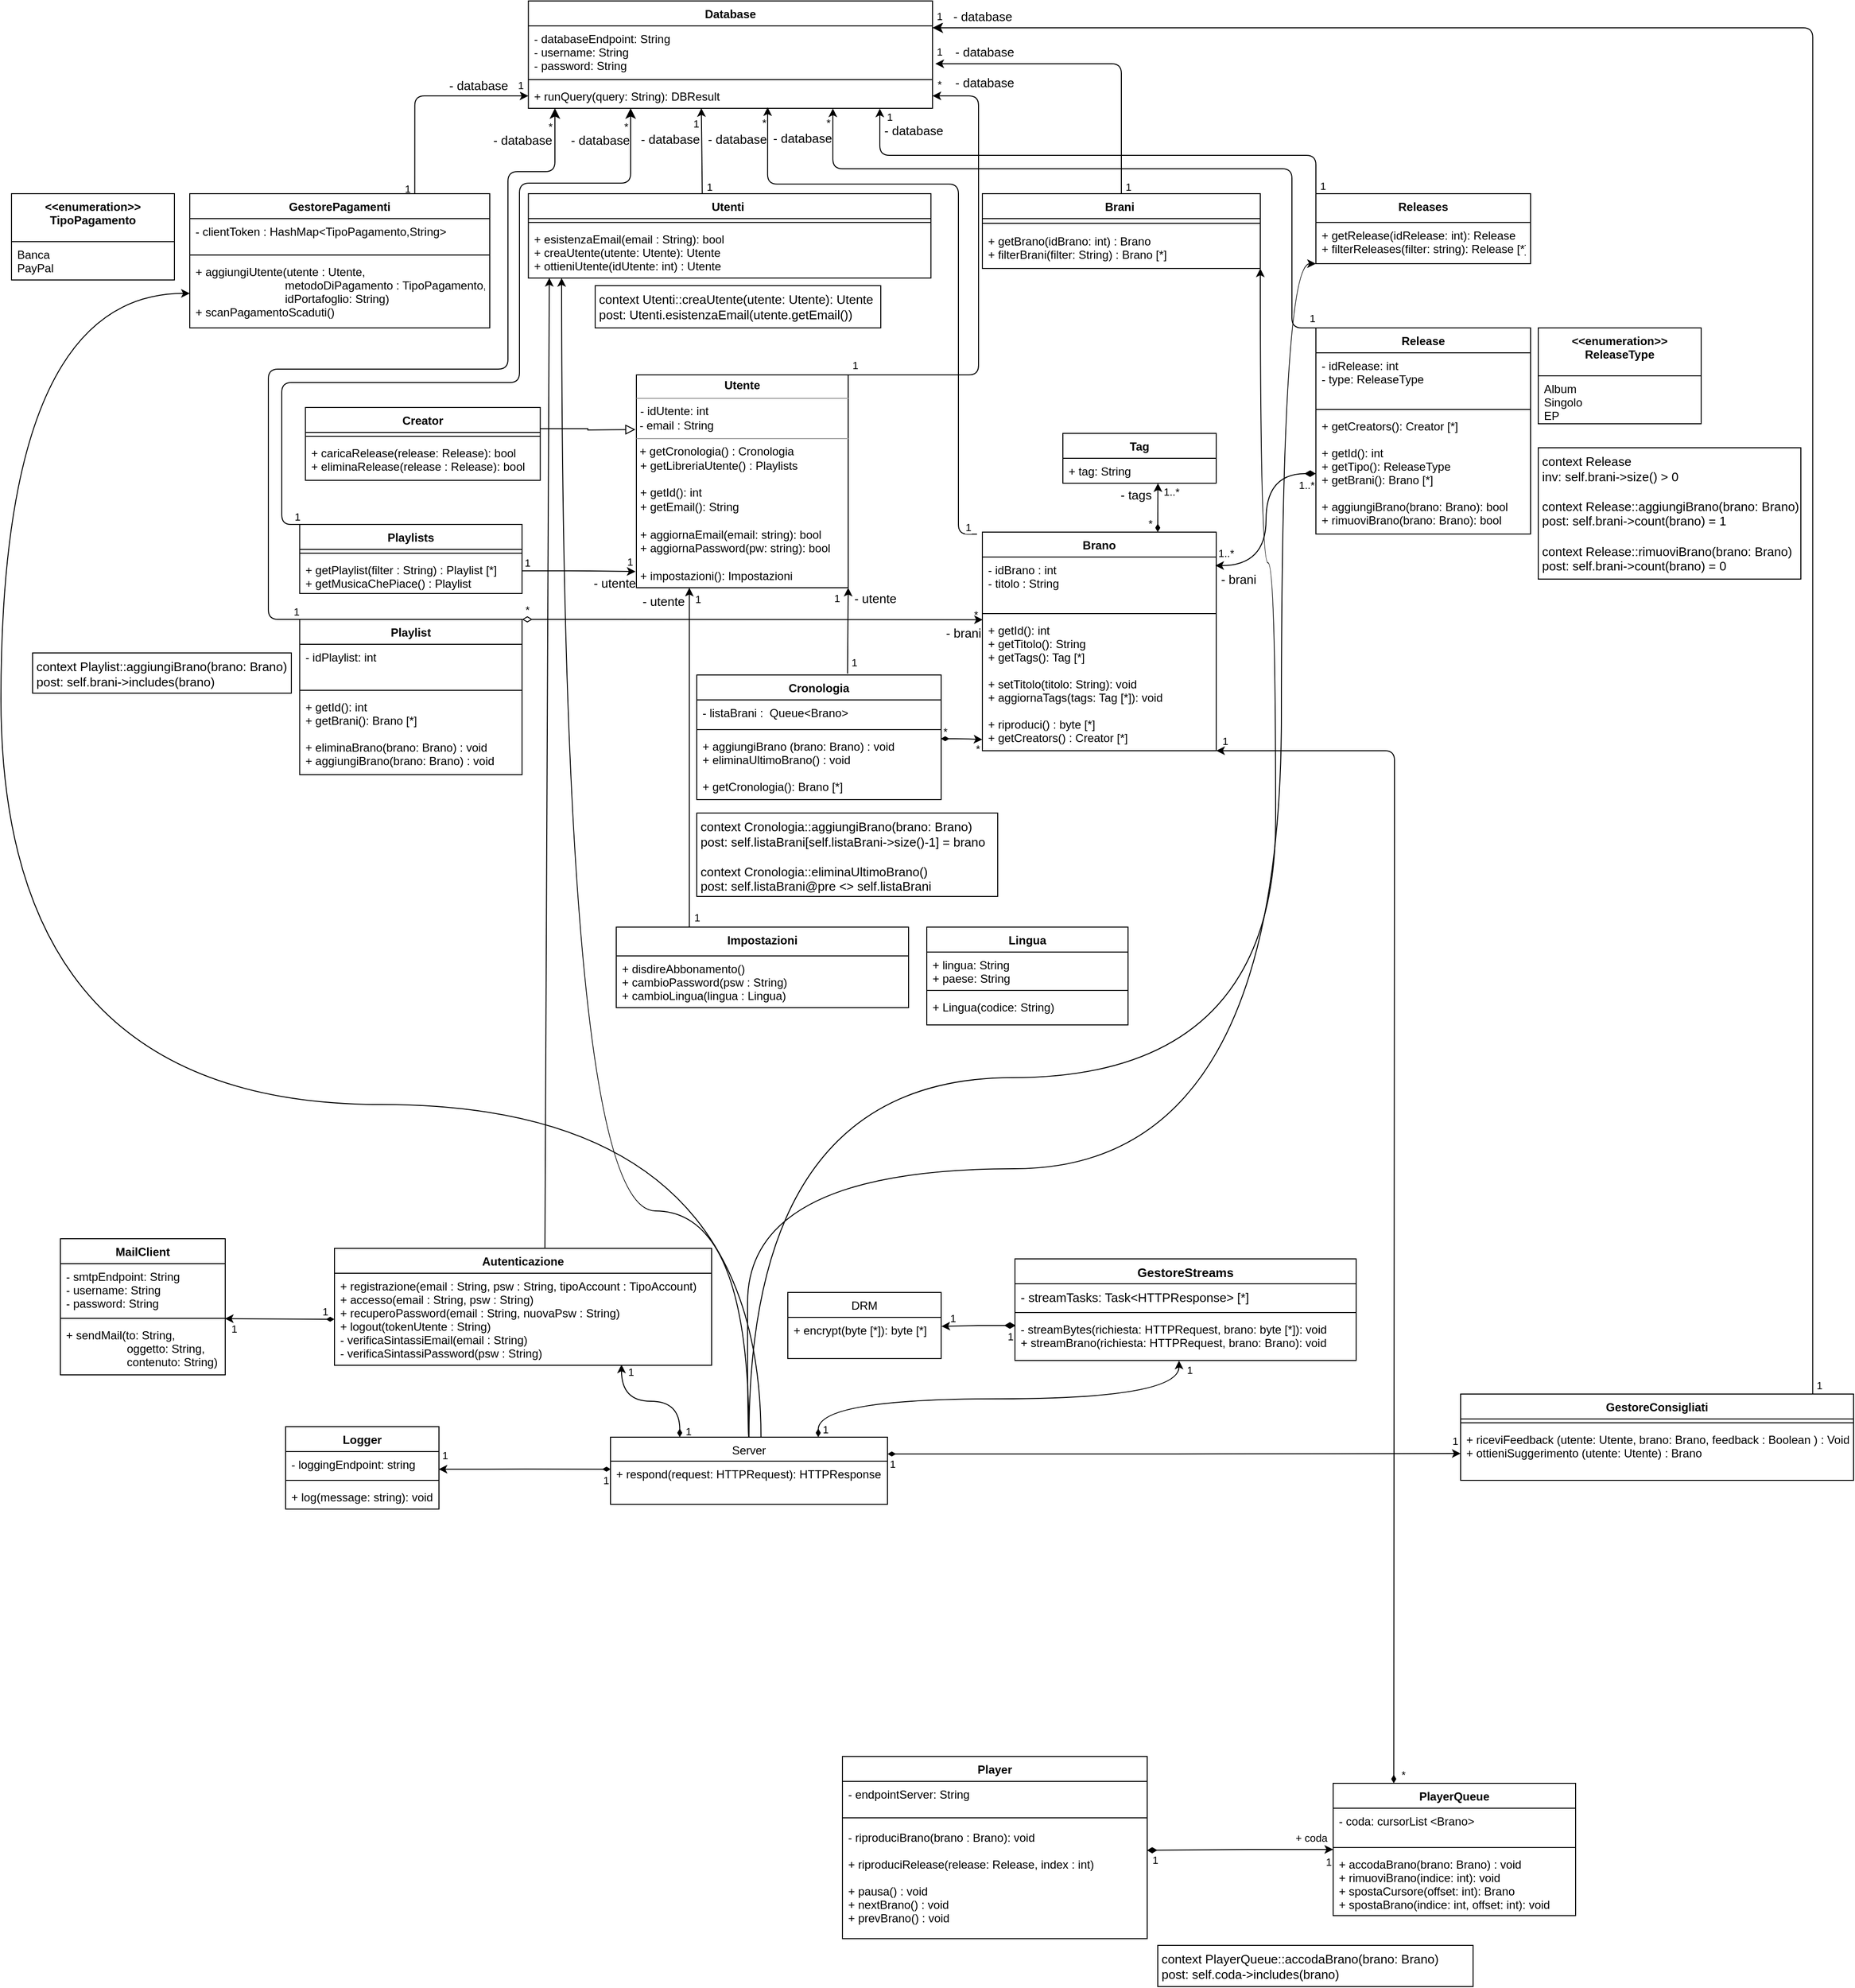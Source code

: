 <mxfile version="20.6.0" type="github">
  <diagram id="BJjrxpqgjmTvx92bAYLw" name="Pagina-1">
    <mxGraphModel dx="899" dy="864" grid="0" gridSize="10" guides="1" tooltips="1" connect="1" arrows="1" fold="1" page="0" pageScale="1" pageWidth="827" pageHeight="1169" background="none" math="0" shadow="0">
      <root>
        <mxCell id="0" />
        <mxCell id="1" parent="0" />
        <mxCell id="yw0hr3pW0bW4Im1v89x3-286" style="edgeStyle=orthogonalEdgeStyle;curved=1;rounded=0;orthogonalLoop=1;jettySize=auto;html=1;entryX=0;entryY=1;entryDx=0;entryDy=0;exitX=0.5;exitY=0;exitDx=0;exitDy=0;" parent="1" source="36" target="23" edge="1">
          <mxGeometry relative="1" as="geometry">
            <mxPoint x="1249" y="130" as="targetPoint" />
            <Array as="points">
              <mxPoint x="951" y="1356" />
              <mxPoint x="951" y="1077" />
              <mxPoint x="1508" y="1077" />
              <mxPoint x="1508" y="133" />
            </Array>
          </mxGeometry>
        </mxCell>
        <mxCell id="96751-Ib_5gYJb3hZsCR-282" style="edgeStyle=orthogonalEdgeStyle;rounded=1;orthogonalLoop=1;jettySize=auto;html=1;exitX=0;exitY=0;exitDx=0;exitDy=0;entryX=0.869;entryY=1.007;entryDx=0;entryDy=0;entryPerimeter=0;endArrow=classic;endFill=1;" parent="1" source="23" target="132" edge="1">
          <mxGeometry relative="1" as="geometry">
            <Array as="points">
              <mxPoint x="1544" y="20" />
              <mxPoint x="1089" y="20" />
              <mxPoint x="1089" y="-29" />
            </Array>
          </mxGeometry>
        </mxCell>
        <mxCell id="4_z2gO-NU6e5ORSQwWbA-282" value="1" style="edgeLabel;html=1;align=center;verticalAlign=middle;resizable=0;points=[];" parent="96751-Ib_5gYJb3hZsCR-282" vertex="1" connectable="0">
          <mxGeometry x="0.958" relative="1" as="geometry">
            <mxPoint x="10" y="-3" as="offset" />
          </mxGeometry>
        </mxCell>
        <mxCell id="4_z2gO-NU6e5ORSQwWbA-283" value="1" style="edgeLabel;html=1;align=center;verticalAlign=middle;resizable=0;points=[];" parent="96751-Ib_5gYJb3hZsCR-282" vertex="1" connectable="0">
          <mxGeometry x="-0.965" y="-1" relative="1" as="geometry">
            <mxPoint x="6" y="1" as="offset" />
          </mxGeometry>
        </mxCell>
        <mxCell id="XoviuHmB7AYi5fDgY0DH-294" value="- database" style="edgeLabel;html=1;align=center;verticalAlign=middle;resizable=0;points=[];fontSize=13;fontFamily=Helvetica;" vertex="1" connectable="0" parent="96751-Ib_5gYJb3hZsCR-282">
          <mxGeometry x="0.931" relative="1" as="geometry">
            <mxPoint x="35" y="4" as="offset" />
          </mxGeometry>
        </mxCell>
        <mxCell id="23" value="Releases" style="swimlane;fontStyle=1;align=center;verticalAlign=top;childLayout=stackLayout;horizontal=1;startSize=30;horizontalStack=0;resizeParent=1;resizeLast=0;collapsible=1;marginBottom=0;rounded=0;shadow=0;strokeWidth=1;" parent="1" vertex="1">
          <mxGeometry x="1544" y="60" width="224" height="73" as="geometry">
            <mxRectangle x="860" y="200" width="160" height="26" as="alternateBounds" />
          </mxGeometry>
        </mxCell>
        <mxCell id="96751-Ib_5gYJb3hZsCR-284" value="+ getRelease(idRelease: int): Release&#xa;+ filterReleases(filter: string): Release [*]" style="text;strokeColor=none;fillColor=none;align=left;verticalAlign=top;spacingLeft=4;spacingRight=4;overflow=hidden;rotatable=0;points=[[0,0.5],[1,0.5]];portConstraint=eastwest;" parent="23" vertex="1">
          <mxGeometry y="30" width="224" height="43" as="geometry" />
        </mxCell>
        <mxCell id="yw0hr3pW0bW4Im1v89x3-279" style="edgeStyle=orthogonalEdgeStyle;rounded=0;orthogonalLoop=1;jettySize=auto;html=1;exitX=0.75;exitY=0;exitDx=0;exitDy=0;curved=1;startArrow=diamondThin;startFill=1;entryX=0.481;entryY=1.004;entryDx=0;entryDy=0;entryPerimeter=0;" parent="1" source="36" target="96751-Ib_5gYJb3hZsCR-285" edge="1">
          <mxGeometry relative="1" as="geometry">
            <mxPoint x="1410" y="1292" as="targetPoint" />
          </mxGeometry>
        </mxCell>
        <mxCell id="XiCI8lKVYDS9LIpL9fwU-295" value="1" style="edgeLabel;html=1;align=center;verticalAlign=middle;resizable=0;points=[];" parent="yw0hr3pW0bW4Im1v89x3-279" vertex="1" connectable="0">
          <mxGeometry x="0.793" y="10" relative="1" as="geometry">
            <mxPoint x="18" y="-20" as="offset" />
          </mxGeometry>
        </mxCell>
        <mxCell id="XiCI8lKVYDS9LIpL9fwU-296" value="1" style="edgeLabel;html=1;align=center;verticalAlign=middle;resizable=0;points=[];" parent="yw0hr3pW0bW4Im1v89x3-279" vertex="1" connectable="0">
          <mxGeometry x="-0.961" y="-1" relative="1" as="geometry">
            <mxPoint x="6" y="1" as="offset" />
          </mxGeometry>
        </mxCell>
        <mxCell id="yw0hr3pW0bW4Im1v89x3-281" style="edgeStyle=orthogonalEdgeStyle;curved=1;rounded=0;orthogonalLoop=1;jettySize=auto;html=1;exitX=0.25;exitY=0;exitDx=0;exitDy=0;entryX=0.761;entryY=0.992;entryDx=0;entryDy=0;entryPerimeter=0;startArrow=diamondThin;startFill=1;" parent="1" source="36" target="246" edge="1">
          <mxGeometry relative="1" as="geometry" />
        </mxCell>
        <mxCell id="XiCI8lKVYDS9LIpL9fwU-290" value="1" style="edgeLabel;html=1;align=center;verticalAlign=middle;resizable=0;points=[];" parent="yw0hr3pW0bW4Im1v89x3-281" vertex="1" connectable="0">
          <mxGeometry x="0.887" y="1" relative="1" as="geometry">
            <mxPoint x="10" as="offset" />
          </mxGeometry>
        </mxCell>
        <mxCell id="XiCI8lKVYDS9LIpL9fwU-291" value="1" style="edgeLabel;html=1;align=center;verticalAlign=middle;resizable=0;points=[];" parent="yw0hr3pW0bW4Im1v89x3-281" vertex="1" connectable="0">
          <mxGeometry x="-0.861" y="1" relative="1" as="geometry">
            <mxPoint x="9" y="3" as="offset" />
          </mxGeometry>
        </mxCell>
        <mxCell id="yw0hr3pW0bW4Im1v89x3-284" style="edgeStyle=orthogonalEdgeStyle;rounded=0;orthogonalLoop=1;jettySize=auto;html=1;exitX=1;exitY=0.25;exitDx=0;exitDy=0;entryX=0;entryY=0.5;entryDx=0;entryDy=0;startArrow=diamondThin;startFill=1;" parent="1" source="36" target="86" edge="1">
          <mxGeometry relative="1" as="geometry">
            <mxPoint x="1733" y="918" as="targetPoint" />
          </mxGeometry>
        </mxCell>
        <mxCell id="XiCI8lKVYDS9LIpL9fwU-297" value="1" style="edgeLabel;html=1;align=center;verticalAlign=middle;resizable=0;points=[];" parent="yw0hr3pW0bW4Im1v89x3-284" vertex="1" connectable="0">
          <mxGeometry x="-0.964" relative="1" as="geometry">
            <mxPoint x="-6" y="10" as="offset" />
          </mxGeometry>
        </mxCell>
        <mxCell id="XiCI8lKVYDS9LIpL9fwU-298" value="1" style="edgeLabel;html=1;align=center;verticalAlign=middle;resizable=0;points=[];" parent="yw0hr3pW0bW4Im1v89x3-284" vertex="1" connectable="0">
          <mxGeometry x="0.966" relative="1" as="geometry">
            <mxPoint x="4" y="-13" as="offset" />
          </mxGeometry>
        </mxCell>
        <mxCell id="96751-Ib_5gYJb3hZsCR-279" style="edgeStyle=orthogonalEdgeStyle;rounded=0;orthogonalLoop=1;jettySize=auto;html=1;exitX=0.001;exitY=0.321;exitDx=0;exitDy=0;entryX=0.998;entryY=0.708;entryDx=0;entryDy=0;entryPerimeter=0;startArrow=diamondThin;startFill=1;exitPerimeter=0;" parent="1" source="DjTCIe-46hwFr3MJbLIH-275" target="96751-Ib_5gYJb3hZsCR-291" edge="1">
          <mxGeometry relative="1" as="geometry">
            <mxPoint x="632" y="1391" as="targetPoint" />
          </mxGeometry>
        </mxCell>
        <mxCell id="XiCI8lKVYDS9LIpL9fwU-288" value="1" style="edgeLabel;html=1;align=center;verticalAlign=middle;resizable=0;points=[];" parent="96751-Ib_5gYJb3hZsCR-279" vertex="1" connectable="0">
          <mxGeometry x="0.886" y="-2" relative="1" as="geometry">
            <mxPoint x="-4" y="-13" as="offset" />
          </mxGeometry>
        </mxCell>
        <mxCell id="XiCI8lKVYDS9LIpL9fwU-289" value="1" style="edgeLabel;html=1;align=center;verticalAlign=middle;resizable=0;points=[];" parent="96751-Ib_5gYJb3hZsCR-279" vertex="1" connectable="0">
          <mxGeometry x="-0.877" relative="1" as="geometry">
            <mxPoint x="5" y="11" as="offset" />
          </mxGeometry>
        </mxCell>
        <mxCell id="XoviuHmB7AYi5fDgY0DH-315" style="edgeStyle=orthogonalEdgeStyle;rounded=1;orthogonalLoop=1;jettySize=auto;html=1;entryX=0;entryY=0.5;entryDx=0;entryDy=0;fontFamily=Helvetica;fontSize=13;startArrow=none;startFill=0;curved=1;" edge="1" parent="1" source="36" target="261">
          <mxGeometry relative="1" as="geometry">
            <Array as="points">
              <mxPoint x="965" y="1010" />
              <mxPoint x="172" y="1010" />
              <mxPoint x="172" y="164" />
            </Array>
          </mxGeometry>
        </mxCell>
        <mxCell id="XoviuHmB7AYi5fDgY0DH-316" style="edgeStyle=orthogonalEdgeStyle;curved=1;rounded=1;orthogonalLoop=1;jettySize=auto;html=1;entryX=0.999;entryY=1;entryDx=0;entryDy=0;entryPerimeter=0;fontFamily=Helvetica;fontSize=13;startArrow=none;startFill=0;" edge="1" parent="1" source="36" target="108">
          <mxGeometry relative="1" as="geometry">
            <Array as="points">
              <mxPoint x="953" y="982" />
              <mxPoint x="1502" y="982" />
              <mxPoint x="1502" y="445" />
              <mxPoint x="1486" y="445" />
              <mxPoint x="1486" y="138" />
            </Array>
          </mxGeometry>
        </mxCell>
        <mxCell id="36" value="Server" style="swimlane;fontStyle=0;align=center;verticalAlign=top;childLayout=stackLayout;horizontal=1;startSize=25;horizontalStack=0;resizeParent=1;resizeLast=0;collapsible=1;marginBottom=0;rounded=0;shadow=0;strokeWidth=1;" parent="1" vertex="1">
          <mxGeometry x="808" y="1357" width="289" height="70" as="geometry">
            <mxRectangle x="550" y="140" width="160" height="26" as="alternateBounds" />
          </mxGeometry>
        </mxCell>
        <mxCell id="DjTCIe-46hwFr3MJbLIH-275" value="+ respond(request: HTTPRequest): HTTPResponse" style="text;strokeColor=none;fillColor=none;align=left;verticalAlign=top;spacingLeft=4;spacingRight=4;overflow=hidden;rotatable=0;points=[[0,0.5],[1,0.5]];portConstraint=eastwest;" parent="36" vertex="1">
          <mxGeometry y="25" width="289" height="26" as="geometry" />
        </mxCell>
        <mxCell id="37" value="DRM" style="swimlane;fontStyle=0;align=center;verticalAlign=top;childLayout=stackLayout;horizontal=1;startSize=26;horizontalStack=0;resizeParent=1;resizeLast=0;collapsible=1;marginBottom=0;rounded=0;shadow=0;strokeWidth=1;" parent="1" vertex="1">
          <mxGeometry x="993" y="1206" width="160" height="69" as="geometry">
            <mxRectangle x="550" y="140" width="160" height="26" as="alternateBounds" />
          </mxGeometry>
        </mxCell>
        <mxCell id="96751-Ib_5gYJb3hZsCR-294" value="+ encrypt(byte [*]): byte [*]" style="text;strokeColor=none;fillColor=none;align=left;verticalAlign=top;spacingLeft=4;spacingRight=4;overflow=hidden;rotatable=0;points=[[0,0.5],[1,0.5]];portConstraint=eastwest;" parent="37" vertex="1">
          <mxGeometry y="26" width="160" height="43" as="geometry" />
        </mxCell>
        <mxCell id="78" value="" style="text;strokeColor=none;fillColor=none;align=left;verticalAlign=middle;spacingTop=-1;spacingLeft=4;spacingRight=4;rotatable=0;labelPosition=right;points=[];portConstraint=eastwest;" parent="1" vertex="1">
          <mxGeometry x="696.3" y="474.5" width="20" height="14" as="geometry" />
        </mxCell>
        <mxCell id="79" value="Cronologia" style="swimlane;fontStyle=1;align=center;verticalAlign=top;childLayout=stackLayout;horizontal=1;startSize=26;horizontalStack=0;resizeParent=1;resizeParentMax=0;resizeLast=0;collapsible=1;marginBottom=0;swimlaneFillColor=default;" parent="1" vertex="1">
          <mxGeometry x="898" y="562" width="255" height="130" as="geometry" />
        </mxCell>
        <mxCell id="80" value="- listaBrani :  Queue&lt;Brano&gt;" style="text;strokeColor=none;fillColor=none;align=left;verticalAlign=top;spacingLeft=4;spacingRight=4;overflow=hidden;rotatable=0;points=[[0,0.5],[1,0.5]];portConstraint=eastwest;" parent="79" vertex="1">
          <mxGeometry y="26" width="255" height="27" as="geometry" />
        </mxCell>
        <mxCell id="81" value="" style="line;strokeWidth=1;fillColor=none;align=left;verticalAlign=middle;spacingTop=-1;spacingLeft=3;spacingRight=3;rotatable=0;labelPosition=right;points=[];portConstraint=eastwest;" parent="79" vertex="1">
          <mxGeometry y="53" width="255" height="8" as="geometry" />
        </mxCell>
        <mxCell id="82" value="+ aggiungiBrano (brano: Brano) : void&#xa;+ eliminaUltimoBrano() : void &#xa;&#xa;+ getCronologia(): Brano [*]&#xa;" style="text;strokeColor=none;fillColor=none;align=left;verticalAlign=top;spacingLeft=4;spacingRight=4;overflow=hidden;rotatable=0;points=[[0,0.5],[1,0.5]];portConstraint=eastwest;" parent="79" vertex="1">
          <mxGeometry y="61" width="255" height="69" as="geometry" />
        </mxCell>
        <mxCell id="83" value="GestoreConsigliati" style="swimlane;fontStyle=1;align=center;verticalAlign=top;childLayout=stackLayout;horizontal=1;startSize=26;horizontalStack=0;resizeParent=1;resizeParentMax=0;resizeLast=0;collapsible=1;marginBottom=0;fillColor=none;swimlaneFillColor=default;" parent="1" vertex="1">
          <mxGeometry x="1695" y="1312" width="410" height="90" as="geometry" />
        </mxCell>
        <mxCell id="85" value="" style="line;strokeWidth=1;fillColor=none;align=left;verticalAlign=middle;spacingTop=-1;spacingLeft=3;spacingRight=3;rotatable=0;labelPosition=right;points=[];portConstraint=eastwest;" parent="83" vertex="1">
          <mxGeometry y="26" width="410" height="8" as="geometry" />
        </mxCell>
        <mxCell id="86" value="+ riceviFeedback (utente: Utente, brano: Brano, feedback : Boolean ) : Void &#xa;+ ottieniSuggerimento (utente: Utente) : Brano&#xa;" style="text;strokeColor=none;fillColor=none;align=left;verticalAlign=top;spacingLeft=4;spacingRight=4;overflow=hidden;rotatable=0;points=[[0,0.5],[1,0.5]];portConstraint=eastwest;" parent="83" vertex="1">
          <mxGeometry y="34" width="410" height="56" as="geometry" />
        </mxCell>
        <mxCell id="160" style="edgeStyle=none;html=1;entryX=0.428;entryY=0.994;entryDx=0;entryDy=0;entryPerimeter=0;startArrow=none;startFill=0;endArrow=classic;endFill=1;exitX=0.432;exitY=0.001;exitDx=0;exitDy=0;exitPerimeter=0;" parent="1" source="88" target="132" edge="1">
          <mxGeometry relative="1" as="geometry">
            <mxPoint x="930" as="targetPoint" />
          </mxGeometry>
        </mxCell>
        <mxCell id="4_z2gO-NU6e5ORSQwWbA-281" value="1" style="edgeLabel;html=1;align=center;verticalAlign=middle;resizable=0;points=[];" parent="160" vertex="1" connectable="0">
          <mxGeometry x="0.815" relative="1" as="geometry">
            <mxPoint x="-6" y="8" as="offset" />
          </mxGeometry>
        </mxCell>
        <mxCell id="XiCI8lKVYDS9LIpL9fwU-317" value="1" style="edgeLabel;html=1;align=center;verticalAlign=middle;resizable=0;points=[];" parent="160" vertex="1" connectable="0">
          <mxGeometry x="-0.762" relative="1" as="geometry">
            <mxPoint x="7" y="3" as="offset" />
          </mxGeometry>
        </mxCell>
        <mxCell id="XoviuHmB7AYi5fDgY0DH-291" value="- database" style="edgeLabel;html=1;align=center;verticalAlign=middle;resizable=0;points=[];fontSize=13;fontFamily=Helvetica;" vertex="1" connectable="0" parent="160">
          <mxGeometry x="0.545" relative="1" as="geometry">
            <mxPoint x="-33" y="12" as="offset" />
          </mxGeometry>
        </mxCell>
        <mxCell id="yw0hr3pW0bW4Im1v89x3-285" style="edgeStyle=orthogonalEdgeStyle;rounded=0;orthogonalLoop=1;jettySize=auto;html=1;curved=1;exitX=0.5;exitY=0;exitDx=0;exitDy=0;" parent="1" source="36" target="88" edge="1">
          <mxGeometry relative="1" as="geometry">
            <Array as="points">
              <mxPoint x="952" y="1121" />
              <mxPoint x="757" y="1121" />
            </Array>
          </mxGeometry>
        </mxCell>
        <mxCell id="88" value="Utenti " style="swimlane;fontStyle=1;align=center;verticalAlign=top;childLayout=stackLayout;horizontal=1;startSize=26;horizontalStack=0;resizeParent=1;resizeParentMax=0;resizeLast=0;collapsible=1;marginBottom=0;swimlaneFillColor=default;" parent="1" vertex="1">
          <mxGeometry x="722.3" y="60" width="420" height="88" as="geometry" />
        </mxCell>
        <mxCell id="90" value="" style="line;strokeWidth=1;fillColor=none;align=left;verticalAlign=middle;spacingTop=-1;spacingLeft=3;spacingRight=3;rotatable=0;labelPosition=right;points=[];portConstraint=eastwest;" parent="88" vertex="1">
          <mxGeometry y="26" width="420" height="8" as="geometry" />
        </mxCell>
        <mxCell id="91" value="+ esistenzaEmail(email : String): bool&#xa;+ creaUtente(utente: Utente): Utente&#xa;+ ottieniUtente(idUtente: int) : Utente" style="text;strokeColor=none;fillColor=none;align=left;verticalAlign=top;spacingLeft=4;spacingRight=4;overflow=hidden;rotatable=0;points=[[0,0.5],[1,0.5]];portConstraint=eastwest;" parent="88" vertex="1">
          <mxGeometry y="34" width="420" height="54" as="geometry" />
        </mxCell>
        <mxCell id="165" style="edgeStyle=orthogonalEdgeStyle;html=1;entryX=1.007;entryY=0.759;entryDx=0;entryDy=0;endArrow=classic;endFill=1;entryPerimeter=0;" parent="1" source="105" target="XoviuHmB7AYi5fDgY0DH-274" edge="1">
          <mxGeometry relative="1" as="geometry" />
        </mxCell>
        <mxCell id="4_z2gO-NU6e5ORSQwWbA-284" value="1" style="edgeLabel;html=1;align=center;verticalAlign=middle;resizable=0;points=[];" parent="165" vertex="1" connectable="0">
          <mxGeometry x="0.94" relative="1" as="geometry">
            <mxPoint x="-6" y="-13" as="offset" />
          </mxGeometry>
        </mxCell>
        <mxCell id="4_z2gO-NU6e5ORSQwWbA-285" value="1" style="edgeLabel;html=1;align=center;verticalAlign=middle;resizable=0;points=[];" parent="165" vertex="1" connectable="0">
          <mxGeometry x="-0.956" y="-2" relative="1" as="geometry">
            <mxPoint x="5" as="offset" />
          </mxGeometry>
        </mxCell>
        <mxCell id="XoviuHmB7AYi5fDgY0DH-288" value="- database" style="edgeLabel;html=1;align=center;verticalAlign=middle;resizable=0;points=[];fontSize=13;fontFamily=Helvetica;" vertex="1" connectable="0" parent="165">
          <mxGeometry x="0.895" relative="1" as="geometry">
            <mxPoint x="33" y="-13" as="offset" />
          </mxGeometry>
        </mxCell>
        <mxCell id="105" value="Brani " style="swimlane;fontStyle=1;align=center;verticalAlign=top;childLayout=stackLayout;horizontal=1;startSize=26;horizontalStack=0;resizeParent=1;resizeParentMax=0;resizeLast=0;collapsible=1;marginBottom=0;swimlaneFillColor=default;" parent="1" vertex="1">
          <mxGeometry x="1196" y="60" width="290" height="78" as="geometry" />
        </mxCell>
        <mxCell id="107" value="" style="line;strokeWidth=1;fillColor=none;align=left;verticalAlign=middle;spacingTop=-1;spacingLeft=3;spacingRight=3;rotatable=0;labelPosition=right;points=[];portConstraint=eastwest;" parent="105" vertex="1">
          <mxGeometry y="26" width="290" height="10" as="geometry" />
        </mxCell>
        <mxCell id="108" value="+ getBrano(idBrano: int) : Brano &#xa;+ filterBrani(filter: String) : Brano [*]" style="text;strokeColor=none;fillColor=none;align=left;verticalAlign=top;spacingLeft=4;spacingRight=4;overflow=hidden;rotatable=0;points=[[0,0.5],[1,0.5]];portConstraint=eastwest;" parent="105" vertex="1">
          <mxGeometry y="36" width="290" height="42" as="geometry" />
        </mxCell>
        <mxCell id="XiCI8lKVYDS9LIpL9fwU-292" style="edgeStyle=orthogonalEdgeStyle;rounded=1;orthogonalLoop=1;jettySize=auto;html=1;exitX=1;exitY=0.25;exitDx=0;exitDy=0;startArrow=classic;startFill=1;endArrow=none;endFill=0;startSize=8;endSize=8;entryX=0.896;entryY=0.003;entryDx=0;entryDy=0;entryPerimeter=0;" parent="1" source="129" target="83" edge="1">
          <mxGeometry relative="1" as="geometry">
            <mxPoint x="2062" y="551" as="targetPoint" />
          </mxGeometry>
        </mxCell>
        <mxCell id="XiCI8lKVYDS9LIpL9fwU-293" value="1" style="edgeLabel;html=1;align=center;verticalAlign=middle;resizable=0;points=[];" parent="XiCI8lKVYDS9LIpL9fwU-292" vertex="1" connectable="0">
          <mxGeometry x="-0.979" y="4" relative="1" as="geometry">
            <mxPoint x="-18" y="-8" as="offset" />
          </mxGeometry>
        </mxCell>
        <mxCell id="XiCI8lKVYDS9LIpL9fwU-294" value="1" style="edgeLabel;html=1;align=center;verticalAlign=middle;resizable=0;points=[];" parent="XiCI8lKVYDS9LIpL9fwU-292" vertex="1" connectable="0">
          <mxGeometry x="0.978" y="-2" relative="1" as="geometry">
            <mxPoint x="8" y="16" as="offset" />
          </mxGeometry>
        </mxCell>
        <mxCell id="XoviuHmB7AYi5fDgY0DH-289" value="- database" style="edgeLabel;html=1;align=center;verticalAlign=middle;resizable=0;points=[];fontSize=13;fontFamily=Helvetica;" vertex="1" connectable="0" parent="XiCI8lKVYDS9LIpL9fwU-292">
          <mxGeometry x="-0.972" y="-1" relative="1" as="geometry">
            <mxPoint x="19" y="-13" as="offset" />
          </mxGeometry>
        </mxCell>
        <mxCell id="129" value="Database" style="swimlane;fontStyle=1;align=center;verticalAlign=top;childLayout=stackLayout;horizontal=1;startSize=26;horizontalStack=0;resizeParent=1;resizeParentMax=0;resizeLast=0;collapsible=1;marginBottom=0;swimlaneFillColor=default;" parent="1" vertex="1">
          <mxGeometry x="722.3" y="-141" width="421.7" height="112" as="geometry" />
        </mxCell>
        <mxCell id="XoviuHmB7AYi5fDgY0DH-274" value="- databaseEndpoint: String&#xa;- username: String&#xa;- password: String" style="text;strokeColor=none;fillColor=none;align=left;verticalAlign=top;spacingLeft=4;spacingRight=4;overflow=hidden;rotatable=0;points=[[0,0.5],[1,0.5]];portConstraint=eastwest;" vertex="1" parent="129">
          <mxGeometry y="26" width="421.7" height="52" as="geometry" />
        </mxCell>
        <mxCell id="131" value="" style="line;strokeWidth=1;fillColor=none;align=left;verticalAlign=middle;spacingTop=-1;spacingLeft=3;spacingRight=3;rotatable=0;labelPosition=right;points=[];portConstraint=eastwest;" parent="129" vertex="1">
          <mxGeometry y="78" width="421.7" height="8" as="geometry" />
        </mxCell>
        <mxCell id="132" value="+ runQuery(query: String): DBResult " style="text;strokeColor=none;fillColor=none;align=left;verticalAlign=top;spacingLeft=4;spacingRight=4;overflow=hidden;rotatable=0;points=[[0,0.5],[1,0.5]];portConstraint=eastwest;" parent="129" vertex="1">
          <mxGeometry y="86" width="421.7" height="26" as="geometry" />
        </mxCell>
        <mxCell id="232" style="edgeStyle=orthogonalEdgeStyle;html=1;exitX=0.998;exitY=0.378;exitDx=0;exitDy=0;startArrow=none;startFill=0;endArrow=classic;endFill=1;entryX=-0.004;entryY=0.924;entryDx=0;entryDy=0;entryPerimeter=0;exitPerimeter=0;startSize=9;" parent="1" source="219" target="134" edge="1">
          <mxGeometry relative="1" as="geometry">
            <Array as="points" />
            <mxPoint x="734" y="461" as="sourcePoint" />
          </mxGeometry>
        </mxCell>
        <mxCell id="XiCI8lKVYDS9LIpL9fwU-315" value="1" style="edgeLabel;html=1;align=center;verticalAlign=middle;resizable=0;points=[];labelBackgroundColor=none;" parent="232" vertex="1" connectable="0">
          <mxGeometry x="0.786" relative="1" as="geometry">
            <mxPoint x="6" y="-10" as="offset" />
          </mxGeometry>
        </mxCell>
        <mxCell id="XiCI8lKVYDS9LIpL9fwU-316" value="1" style="edgeLabel;html=1;align=center;verticalAlign=middle;resizable=0;points=[];" parent="232" vertex="1" connectable="0">
          <mxGeometry x="-0.867" y="1" relative="1" as="geometry">
            <mxPoint x="-2" y="-8" as="offset" />
          </mxGeometry>
        </mxCell>
        <mxCell id="XoviuHmB7AYi5fDgY0DH-302" value="- utente" style="edgeLabel;html=1;align=center;verticalAlign=middle;resizable=0;points=[];fontSize=13;fontFamily=Helvetica;" vertex="1" connectable="0" parent="232">
          <mxGeometry x="0.572" y="1" relative="1" as="geometry">
            <mxPoint x="3" y="13" as="offset" />
          </mxGeometry>
        </mxCell>
        <mxCell id="96751-Ib_5gYJb3hZsCR-309" style="rounded=0;orthogonalLoop=1;jettySize=auto;html=1;entryX=1;entryY=1;entryDx=0;entryDy=0;startArrow=none;startFill=0;endArrow=classic;endFill=1;startSize=9;targetPerimeterSpacing=0;exitX=0.617;exitY=-0.011;exitDx=0;exitDy=0;exitPerimeter=0;" parent="1" source="79" target="134" edge="1">
          <mxGeometry relative="1" as="geometry">
            <mxPoint x="1058" y="561" as="sourcePoint" />
          </mxGeometry>
        </mxCell>
        <mxCell id="XiCI8lKVYDS9LIpL9fwU-301" value="1" style="edgeLabel;html=1;align=center;verticalAlign=middle;resizable=0;points=[];" parent="96751-Ib_5gYJb3hZsCR-309" vertex="1" connectable="0">
          <mxGeometry x="0.369" y="-1" relative="1" as="geometry">
            <mxPoint x="-13" y="-17" as="offset" />
          </mxGeometry>
        </mxCell>
        <mxCell id="XiCI8lKVYDS9LIpL9fwU-302" value="1" style="edgeLabel;html=1;align=center;verticalAlign=middle;resizable=0;points=[];" parent="96751-Ib_5gYJb3hZsCR-309" vertex="1" connectable="0">
          <mxGeometry x="-0.464" y="1" relative="1" as="geometry">
            <mxPoint x="7" y="12" as="offset" />
          </mxGeometry>
        </mxCell>
        <mxCell id="XoviuHmB7AYi5fDgY0DH-305" value="- utente" style="edgeLabel;html=1;align=center;verticalAlign=middle;resizable=0;points=[];fontSize=13;fontFamily=Helvetica;" vertex="1" connectable="0" parent="96751-Ib_5gYJb3hZsCR-309">
          <mxGeometry x="0.492" relative="1" as="geometry">
            <mxPoint x="28" y="-12" as="offset" />
          </mxGeometry>
        </mxCell>
        <mxCell id="4_z2gO-NU6e5ORSQwWbA-286" style="edgeStyle=orthogonalEdgeStyle;rounded=1;orthogonalLoop=1;jettySize=auto;html=1;exitX=1;exitY=0;exitDx=0;exitDy=0;startArrow=none;startFill=0;endArrow=classic;endFill=1;entryX=1;entryY=0.5;entryDx=0;entryDy=0;" parent="1" source="134" target="132" edge="1">
          <mxGeometry relative="1" as="geometry">
            <mxPoint x="1176.0" y="-47" as="targetPoint" />
            <Array as="points">
              <mxPoint x="1192" y="249" />
              <mxPoint x="1192" y="-42" />
            </Array>
            <mxPoint x="1088" y="244" as="sourcePoint" />
          </mxGeometry>
        </mxCell>
        <mxCell id="XiCI8lKVYDS9LIpL9fwU-276" value="*" style="edgeLabel;html=1;align=center;verticalAlign=middle;resizable=0;points=[];" parent="4_z2gO-NU6e5ORSQwWbA-286" vertex="1" connectable="0">
          <mxGeometry x="0.97" y="2" relative="1" as="geometry">
            <mxPoint y="-14" as="offset" />
          </mxGeometry>
        </mxCell>
        <mxCell id="XiCI8lKVYDS9LIpL9fwU-314" value="1" style="edgeLabel;html=1;align=center;verticalAlign=middle;resizable=0;points=[];" parent="4_z2gO-NU6e5ORSQwWbA-286" vertex="1" connectable="0">
          <mxGeometry x="-0.971" y="2" relative="1" as="geometry">
            <mxPoint y="-8" as="offset" />
          </mxGeometry>
        </mxCell>
        <mxCell id="XoviuHmB7AYi5fDgY0DH-287" value="- database" style="edgeLabel;html=1;align=center;verticalAlign=middle;resizable=0;points=[];fontSize=13;fontFamily=Helvetica;" vertex="1" connectable="0" parent="4_z2gO-NU6e5ORSQwWbA-286">
          <mxGeometry x="0.86" y="1" relative="1" as="geometry">
            <mxPoint x="20" y="-15" as="offset" />
          </mxGeometry>
        </mxCell>
        <mxCell id="134" value="&lt;p style=&quot;margin: 0px ; margin-top: 4px ; text-align: center&quot;&gt;&lt;b&gt;Utente&lt;/b&gt;&lt;/p&gt;&lt;hr size=&quot;1&quot;&gt;&lt;p style=&quot;margin: 0px ; margin-left: 4px&quot;&gt;- idUtente: int&lt;span&gt;&amp;nbsp; &lt;/span&gt;&lt;span&gt;&lt;br&gt;&lt;/span&gt;&lt;/p&gt;&amp;nbsp;- email : String&lt;hr size=&quot;1&quot;&gt;&amp;nbsp;+ getCronologia() : Cronologia&lt;p style=&quot;margin: 0px ; margin-left: 4px&quot;&gt;+ getLibreriaUtente() : Playlists&lt;/p&gt;&lt;p style=&quot;margin: 0px ; margin-left: 4px&quot;&gt;&lt;br&gt;&lt;/p&gt;&lt;p style=&quot;margin: 0px ; margin-left: 4px&quot;&gt;+ getId(): int&lt;/p&gt;&lt;p style=&quot;margin: 0px ; margin-left: 4px&quot;&gt;+ getEmail(): String&lt;br&gt;&lt;/p&gt;&lt;p style=&quot;margin: 0px ; margin-left: 4px&quot;&gt;&lt;/p&gt;&lt;p style=&quot;margin: 0px ; margin-left: 4px&quot;&gt;&lt;br&gt;&lt;/p&gt;&lt;p style=&quot;margin: 0px ; margin-left: 4px&quot;&gt;+ aggiornaEmail(email: string): bool&lt;br&gt;&lt;/p&gt;&lt;p style=&quot;margin: 0px ; margin-left: 4px&quot;&gt;+ aggiornaPassword(pw: string): bool&lt;br&gt;&lt;/p&gt;&lt;p style=&quot;margin: 0px ; margin-left: 4px&quot;&gt;&lt;/p&gt;&lt;p style=&quot;margin: 0px ; margin-left: 4px&quot;&gt;&lt;br&gt;&lt;/p&gt;&lt;p style=&quot;margin: 0px ; margin-left: 4px&quot;&gt;+ impostazioni(): Impostazioni&lt;/p&gt;" style="verticalAlign=top;align=left;overflow=fill;fontSize=12;fontFamily=Helvetica;html=1;" parent="1" vertex="1">
          <mxGeometry x="835" y="249" width="221" height="222" as="geometry" />
        </mxCell>
        <mxCell id="228" style="edgeStyle=orthogonalEdgeStyle;html=1;startArrow=diamondThin;startFill=0;endArrow=classic;endFill=1;entryX=0.002;entryY=0.017;entryDx=0;entryDy=0;entryPerimeter=0;exitX=1;exitY=0;exitDx=0;exitDy=0;startSize=8;" parent="1" source="140" target="200" edge="1">
          <mxGeometry relative="1" as="geometry">
            <mxPoint x="1178.241" y="911.345" as="targetPoint" />
            <Array as="points">
              <mxPoint x="732" y="504" />
            </Array>
            <mxPoint x="715" y="895" as="sourcePoint" />
          </mxGeometry>
        </mxCell>
        <mxCell id="XiCI8lKVYDS9LIpL9fwU-303" value="*" style="edgeLabel;html=1;align=center;verticalAlign=middle;resizable=0;points=[];labelBackgroundColor=none;" parent="228" vertex="1" connectable="0">
          <mxGeometry x="0.949" relative="1" as="geometry">
            <mxPoint x="5" y="-6" as="offset" />
          </mxGeometry>
        </mxCell>
        <mxCell id="XiCI8lKVYDS9LIpL9fwU-304" value="*" style="edgeLabel;html=1;align=center;verticalAlign=middle;resizable=0;points=[];labelBackgroundColor=none;" parent="228" vertex="1" connectable="0">
          <mxGeometry x="-0.964" relative="1" as="geometry">
            <mxPoint x="-3" y="-10" as="offset" />
          </mxGeometry>
        </mxCell>
        <mxCell id="XoviuHmB7AYi5fDgY0DH-304" value="- brani" style="edgeLabel;html=1;align=center;verticalAlign=middle;resizable=0;points=[];fontSize=13;fontFamily=Helvetica;" vertex="1" connectable="0" parent="228">
          <mxGeometry x="0.891" relative="1" as="geometry">
            <mxPoint x="6" y="13" as="offset" />
          </mxGeometry>
        </mxCell>
        <mxCell id="XiCI8lKVYDS9LIpL9fwU-308" style="edgeStyle=orthogonalEdgeStyle;rounded=1;orthogonalLoop=1;jettySize=auto;html=1;exitX=0;exitY=0;exitDx=0;exitDy=0;startArrow=none;startFill=0;endArrow=classic;endFill=1;startSize=8;endSize=8;entryX=0.068;entryY=0.997;entryDx=0;entryDy=0;entryPerimeter=0;" parent="1" source="140" target="132" edge="1">
          <mxGeometry relative="1" as="geometry">
            <mxPoint x="820" y="-17" as="targetPoint" />
            <Array as="points">
              <mxPoint x="451" y="504" />
              <mxPoint x="451" y="243" />
              <mxPoint x="701" y="243" />
              <mxPoint x="701" y="37" />
              <mxPoint x="750" y="37" />
              <mxPoint x="750" y="-29" />
            </Array>
          </mxGeometry>
        </mxCell>
        <mxCell id="XiCI8lKVYDS9LIpL9fwU-309" value="*" style="edgeLabel;html=1;align=center;verticalAlign=middle;resizable=0;points=[];labelBackgroundColor=default;" parent="XiCI8lKVYDS9LIpL9fwU-308" vertex="1" connectable="0">
          <mxGeometry x="0.978" y="1" relative="1" as="geometry">
            <mxPoint x="-4" y="11" as="offset" />
          </mxGeometry>
        </mxCell>
        <mxCell id="XiCI8lKVYDS9LIpL9fwU-311" value="1" style="edgeLabel;html=1;align=center;verticalAlign=middle;resizable=0;points=[];" parent="XiCI8lKVYDS9LIpL9fwU-308" vertex="1" connectable="0">
          <mxGeometry x="-0.992" y="-1" relative="1" as="geometry">
            <mxPoint y="-7" as="offset" />
          </mxGeometry>
        </mxCell>
        <mxCell id="XoviuHmB7AYi5fDgY0DH-286" value="- database" style="edgeLabel;html=1;align=center;verticalAlign=middle;resizable=0;points=[];fontSize=13;fontFamily=Helvetica;" vertex="1" connectable="0" parent="XiCI8lKVYDS9LIpL9fwU-308">
          <mxGeometry x="0.962" y="1" relative="1" as="geometry">
            <mxPoint x="-33" y="18" as="offset" />
          </mxGeometry>
        </mxCell>
        <mxCell id="140" value="Playlist" style="swimlane;fontStyle=1;align=center;verticalAlign=top;childLayout=stackLayout;horizontal=1;startSize=26;horizontalStack=0;resizeParent=1;resizeParentMax=0;resizeLast=0;collapsible=1;marginBottom=0;swimlaneFillColor=default;" parent="1" vertex="1">
          <mxGeometry x="483.7" y="504" width="232" height="162" as="geometry" />
        </mxCell>
        <mxCell id="141" value="- idPlaylist: int" style="text;strokeColor=none;fillColor=none;align=left;verticalAlign=top;spacingLeft=4;spacingRight=4;overflow=hidden;rotatable=0;points=[[0,0.5],[1,0.5]];portConstraint=eastwest;" parent="140" vertex="1">
          <mxGeometry y="26" width="232" height="44" as="geometry" />
        </mxCell>
        <mxCell id="142" value="" style="line;strokeWidth=1;fillColor=none;align=left;verticalAlign=middle;spacingTop=-1;spacingLeft=3;spacingRight=3;rotatable=0;labelPosition=right;points=[];portConstraint=eastwest;" parent="140" vertex="1">
          <mxGeometry y="70" width="232" height="8" as="geometry" />
        </mxCell>
        <mxCell id="143" value="+ getId(): int&#xa;+ getBrani(): Brano [*]&#xa;&#xa;+ eliminaBrano(brano: Brano) : void&#xa;+ aggiungiBrano(brano: Brano) : void &#xa;" style="text;strokeColor=none;fillColor=none;align=left;verticalAlign=top;spacingLeft=4;spacingRight=4;overflow=hidden;rotatable=0;points=[[0,0.5],[1,0.5]];portConstraint=eastwest;" parent="140" vertex="1">
          <mxGeometry y="78" width="232" height="84" as="geometry" />
        </mxCell>
        <mxCell id="208" style="html=1;startArrow=classic;startFill=1;endArrow=diamondThin;endFill=1;entryX=0.75;entryY=0;entryDx=0;entryDy=0;exitX=0.62;exitY=1.001;exitDx=0;exitDy=0;exitPerimeter=0;" parent="1" source="169" target="197" edge="1">
          <mxGeometry relative="1" as="geometry">
            <mxPoint x="1530" y="493" as="targetPoint" />
            <mxPoint x="1256" y="370" as="sourcePoint" />
          </mxGeometry>
        </mxCell>
        <mxCell id="DjTCIe-46hwFr3MJbLIH-276" value="*" style="edgeLabel;html=1;align=center;verticalAlign=middle;resizable=0;points=[];labelBackgroundColor=none;" parent="208" vertex="1" connectable="0">
          <mxGeometry x="0.872" y="-1" relative="1" as="geometry">
            <mxPoint x="-7" y="-6" as="offset" />
          </mxGeometry>
        </mxCell>
        <mxCell id="DjTCIe-46hwFr3MJbLIH-277" value="1..*" style="edgeLabel;html=1;align=center;verticalAlign=middle;resizable=0;points=[];labelBackgroundColor=default;" parent="208" vertex="1" connectable="0">
          <mxGeometry x="-0.848" relative="1" as="geometry">
            <mxPoint x="14" y="5" as="offset" />
          </mxGeometry>
        </mxCell>
        <mxCell id="XoviuHmB7AYi5fDgY0DH-296" value="- tags" style="edgeLabel;html=1;align=center;verticalAlign=middle;resizable=0;points=[];fontSize=13;fontFamily=Helvetica;" vertex="1" connectable="0" parent="208">
          <mxGeometry x="-0.491" relative="1" as="geometry">
            <mxPoint x="-23" y="-1" as="offset" />
          </mxGeometry>
        </mxCell>
        <mxCell id="168" value="Tag" style="swimlane;fontStyle=1;align=center;verticalAlign=top;childLayout=stackLayout;horizontal=1;startSize=26;horizontalStack=0;resizeParent=1;resizeParentMax=0;resizeLast=0;collapsible=1;marginBottom=0;fillColor=none;swimlaneFillColor=default;" parent="1" vertex="1">
          <mxGeometry x="1280" y="310" width="160" height="52" as="geometry" />
        </mxCell>
        <mxCell id="169" value="+ tag: String " style="text;strokeColor=none;fillColor=none;align=left;verticalAlign=top;spacingLeft=4;spacingRight=4;overflow=hidden;rotatable=0;points=[[0,0.5],[1,0.5]];portConstraint=eastwest;" parent="168" vertex="1">
          <mxGeometry y="26" width="160" height="26" as="geometry" />
        </mxCell>
        <mxCell id="181" value="Player" style="swimlane;fontStyle=1;align=center;verticalAlign=top;childLayout=stackLayout;horizontal=1;startSize=26;horizontalStack=0;resizeParent=1;resizeParentMax=0;resizeLast=0;collapsible=1;marginBottom=0;fillColor=none;swimlaneFillColor=default;" parent="1" vertex="1">
          <mxGeometry x="1050" y="1690" width="318" height="190" as="geometry" />
        </mxCell>
        <mxCell id="DjTCIe-46hwFr3MJbLIH-285" value="- endpointServer: String" style="text;strokeColor=none;fillColor=none;align=left;verticalAlign=top;spacingLeft=4;spacingRight=4;overflow=hidden;rotatable=0;points=[[0,0.5],[1,0.5]];portConstraint=eastwest;" parent="181" vertex="1">
          <mxGeometry y="26" width="318" height="31" as="geometry" />
        </mxCell>
        <mxCell id="183" value="" style="line;strokeWidth=1;fillColor=none;align=left;verticalAlign=middle;spacingTop=-1;spacingLeft=3;spacingRight=3;rotatable=0;labelPosition=right;points=[];portConstraint=eastwest;" parent="181" vertex="1">
          <mxGeometry y="57" width="318" height="14" as="geometry" />
        </mxCell>
        <mxCell id="184" value="- riproduciBrano(brano : Brano): void&#xa;&#xa;+ riproduciRelease(release: Release, index : int)&#xa;&#xa;+ pausa() : void &#xa;+ nextBrano() : void&#xa;+ prevBrano() : void " style="text;strokeColor=none;fillColor=none;align=left;verticalAlign=top;spacingLeft=4;spacingRight=4;overflow=hidden;rotatable=0;points=[[0,0.5],[1,0.5]];portConstraint=eastwest;" parent="181" vertex="1">
          <mxGeometry y="71" width="318" height="119" as="geometry" />
        </mxCell>
        <mxCell id="195" style="edgeStyle=orthogonalEdgeStyle;html=1;startArrow=classic;startFill=1;endArrow=diamondThin;endFill=1;endSize=8;entryX=0.999;entryY=0.226;entryDx=0;entryDy=0;entryPerimeter=0;" parent="1" source="191" target="184" edge="1">
          <mxGeometry relative="1" as="geometry">
            <mxPoint x="1379" y="1786" as="targetPoint" />
          </mxGeometry>
        </mxCell>
        <mxCell id="XiCI8lKVYDS9LIpL9fwU-283" value="1" style="edgeLabel;html=1;align=center;verticalAlign=middle;resizable=0;points=[];" parent="195" vertex="1" connectable="0">
          <mxGeometry x="-0.819" y="-1" relative="1" as="geometry">
            <mxPoint x="12" y="14" as="offset" />
          </mxGeometry>
        </mxCell>
        <mxCell id="XiCI8lKVYDS9LIpL9fwU-284" value="1" style="edgeLabel;html=1;align=center;verticalAlign=middle;resizable=0;points=[];" parent="195" vertex="1" connectable="0">
          <mxGeometry x="0.836" y="-1" relative="1" as="geometry">
            <mxPoint x="-8" y="11" as="offset" />
          </mxGeometry>
        </mxCell>
        <mxCell id="XiCI8lKVYDS9LIpL9fwU-285" value="+ coda" style="edgeLabel;html=1;align=center;verticalAlign=middle;resizable=0;points=[];" parent="195" vertex="1" connectable="0">
          <mxGeometry x="-0.875" y="1" relative="1" as="geometry">
            <mxPoint x="-11" y="-13" as="offset" />
          </mxGeometry>
        </mxCell>
        <mxCell id="191" value="PlayerQueue" style="swimlane;fontStyle=1;align=center;verticalAlign=top;childLayout=stackLayout;horizontal=1;startSize=26;horizontalStack=0;resizeParent=1;resizeParentMax=0;resizeLast=0;collapsible=1;marginBottom=0;fillColor=none;swimlaneFillColor=default;" parent="1" vertex="1">
          <mxGeometry x="1562" y="1718" width="253" height="138" as="geometry" />
        </mxCell>
        <mxCell id="192" value="- coda: cursorList &lt;Brano&gt;" style="text;strokeColor=none;fillColor=none;align=left;verticalAlign=top;spacingLeft=4;spacingRight=4;overflow=hidden;rotatable=0;points=[[0,0.5],[1,0.5]];portConstraint=eastwest;" parent="191" vertex="1">
          <mxGeometry y="26" width="253" height="37" as="geometry" />
        </mxCell>
        <mxCell id="193" value="" style="line;strokeWidth=1;fillColor=none;align=left;verticalAlign=middle;spacingTop=-1;spacingLeft=3;spacingRight=3;rotatable=0;labelPosition=right;points=[];portConstraint=eastwest;" parent="191" vertex="1">
          <mxGeometry y="63" width="253" height="8" as="geometry" />
        </mxCell>
        <mxCell id="194" value="+ accodaBrano(brano: Brano) : void&#xa;+ rimuoviBrano(indice: int): void&#xa;+ spostaCursore(offset: int): Brano&#xa;+ spostaBrano(indice: int, offset: int): void&#xa;" style="text;strokeColor=none;fillColor=none;align=left;verticalAlign=top;spacingLeft=4;spacingRight=4;overflow=hidden;rotatable=0;points=[[0,0.5],[1,0.5]];portConstraint=eastwest;" parent="191" vertex="1">
          <mxGeometry y="71" width="253" height="67" as="geometry" />
        </mxCell>
        <mxCell id="209" style="edgeStyle=orthogonalEdgeStyle;html=1;startArrow=classic;startFill=1;endArrow=diamondThin;endFill=1;exitX=1;exitY=1;exitDx=0;exitDy=0;exitPerimeter=0;entryX=0.25;entryY=0;entryDx=0;entryDy=0;" parent="1" source="200" target="191" edge="1">
          <mxGeometry relative="1" as="geometry">
            <Array as="points">
              <mxPoint x="1626" y="720" />
              <mxPoint x="1626" y="1711" />
            </Array>
            <mxPoint x="1465" y="1110" as="sourcePoint" />
            <mxPoint x="1600" y="1689" as="targetPoint" />
          </mxGeometry>
        </mxCell>
        <mxCell id="XiCI8lKVYDS9LIpL9fwU-286" value="1" style="edgeLabel;html=1;align=center;verticalAlign=middle;resizable=0;points=[];labelBackgroundColor=none;" parent="209" vertex="1" connectable="0">
          <mxGeometry x="-0.982" relative="1" as="geometry">
            <mxPoint x="-3" y="-10" as="offset" />
          </mxGeometry>
        </mxCell>
        <mxCell id="XiCI8lKVYDS9LIpL9fwU-287" value="*" style="edgeLabel;html=1;align=center;verticalAlign=middle;resizable=0;points=[];" parent="209" vertex="1" connectable="0">
          <mxGeometry x="0.978" relative="1" as="geometry">
            <mxPoint x="9" y="4" as="offset" />
          </mxGeometry>
        </mxCell>
        <mxCell id="XiCI8lKVYDS9LIpL9fwU-274" style="edgeStyle=orthogonalEdgeStyle;rounded=1;orthogonalLoop=1;jettySize=auto;html=1;exitX=0;exitY=0;exitDx=0;exitDy=0;startSize=9;entryX=0.592;entryY=0.957;entryDx=0;entryDy=0;entryPerimeter=0;" parent="1" target="132" edge="1">
          <mxGeometry relative="1" as="geometry">
            <Array as="points">
              <mxPoint x="1171" y="415" />
              <mxPoint x="1171" y="50" />
              <mxPoint x="972" y="50" />
            </Array>
            <mxPoint x="1190.41" y="415.12" as="sourcePoint" />
            <mxPoint x="970.995" y="-27.998" as="targetPoint" />
          </mxGeometry>
        </mxCell>
        <mxCell id="XiCI8lKVYDS9LIpL9fwU-278" value="1" style="edgeLabel;html=1;align=center;verticalAlign=middle;resizable=0;points=[];" parent="XiCI8lKVYDS9LIpL9fwU-274" vertex="1" connectable="0">
          <mxGeometry x="-0.924" y="-1" relative="1" as="geometry">
            <mxPoint x="9" y="-2" as="offset" />
          </mxGeometry>
        </mxCell>
        <mxCell id="XiCI8lKVYDS9LIpL9fwU-279" value="*" style="edgeLabel;html=1;align=center;verticalAlign=middle;resizable=0;points=[];" parent="XiCI8lKVYDS9LIpL9fwU-274" vertex="1" connectable="0">
          <mxGeometry x="0.96" y="-1" relative="1" as="geometry">
            <mxPoint x="-5" y="3" as="offset" />
          </mxGeometry>
        </mxCell>
        <mxCell id="XoviuHmB7AYi5fDgY0DH-292" value="- database" style="edgeLabel;html=1;align=center;verticalAlign=middle;resizable=0;points=[];fontSize=13;fontFamily=Helvetica;" vertex="1" connectable="0" parent="XiCI8lKVYDS9LIpL9fwU-274">
          <mxGeometry x="0.924" relative="1" as="geometry">
            <mxPoint x="-32" y="8" as="offset" />
          </mxGeometry>
        </mxCell>
        <mxCell id="197" value="Brano" style="swimlane;fontStyle=1;align=center;verticalAlign=top;childLayout=stackLayout;horizontal=1;startSize=26;horizontalStack=0;resizeParent=1;resizeParentMax=0;resizeLast=0;collapsible=1;marginBottom=0;" parent="1" vertex="1">
          <mxGeometry x="1196" y="413" width="244" height="228" as="geometry" />
        </mxCell>
        <mxCell id="198" value="- idBrano : int&#xa;- titolo : String" style="text;strokeColor=none;fillColor=none;align=left;verticalAlign=top;spacingLeft=4;spacingRight=4;overflow=hidden;rotatable=0;points=[[0,0.5],[1,0.5]];portConstraint=eastwest;" parent="197" vertex="1">
          <mxGeometry y="26" width="244" height="55" as="geometry" />
        </mxCell>
        <mxCell id="199" value="" style="line;strokeWidth=1;fillColor=none;align=left;verticalAlign=middle;spacingTop=-1;spacingLeft=3;spacingRight=3;rotatable=0;labelPosition=right;points=[];portConstraint=eastwest;" parent="197" vertex="1">
          <mxGeometry y="81" width="244" height="8" as="geometry" />
        </mxCell>
        <mxCell id="200" value="+ getId(): int&#xa;+ getTitolo(): String&#xa;+ getTags(): Tag [*]&#xa;&#xa;+ setTitolo(titolo: String): void&#xa;+ aggiornaTags(tags: Tag [*]): void &#xa;&#xa;+ riproduci() : byte [*]&#xa;+ getCreators() : Creator [*]" style="text;strokeColor=none;fillColor=none;align=left;verticalAlign=top;spacingLeft=4;spacingRight=4;overflow=hidden;rotatable=0;points=[[0,0.5],[1,0.5]];portConstraint=eastwest;" parent="197" vertex="1">
          <mxGeometry y="89" width="244" height="139" as="geometry" />
        </mxCell>
        <mxCell id="XiCI8lKVYDS9LIpL9fwU-305" style="edgeStyle=orthogonalEdgeStyle;rounded=1;orthogonalLoop=1;jettySize=auto;html=1;exitX=0;exitY=0;exitDx=0;exitDy=0;startArrow=none;startFill=0;endArrow=classic;endFill=1;startSize=8;endSize=8;entryX=0.252;entryY=0.997;entryDx=0;entryDy=0;entryPerimeter=0;" parent="1" source="216" target="132" edge="1">
          <mxGeometry relative="1" as="geometry">
            <Array as="points">
              <mxPoint x="465" y="405" />
              <mxPoint x="465" y="257" />
              <mxPoint x="713" y="257" />
              <mxPoint x="713" y="49" />
              <mxPoint x="829" y="49" />
              <mxPoint x="829" y="-29" />
            </Array>
            <mxPoint x="882" y="-17" as="targetPoint" />
          </mxGeometry>
        </mxCell>
        <mxCell id="XiCI8lKVYDS9LIpL9fwU-306" value="*" style="edgeLabel;html=1;align=center;verticalAlign=middle;resizable=0;points=[];" parent="XiCI8lKVYDS9LIpL9fwU-305" vertex="1" connectable="0">
          <mxGeometry x="0.988" relative="1" as="geometry">
            <mxPoint x="-5" y="15" as="offset" />
          </mxGeometry>
        </mxCell>
        <mxCell id="XiCI8lKVYDS9LIpL9fwU-307" value="1" style="edgeLabel;html=1;align=center;verticalAlign=middle;resizable=0;points=[];" parent="XiCI8lKVYDS9LIpL9fwU-305" vertex="1" connectable="0">
          <mxGeometry x="-0.986" relative="1" as="geometry">
            <mxPoint x="3" y="-8" as="offset" />
          </mxGeometry>
        </mxCell>
        <mxCell id="XoviuHmB7AYi5fDgY0DH-290" value="- database" style="edgeLabel;html=1;align=center;verticalAlign=middle;resizable=0;points=[];fontSize=13;fontFamily=Helvetica;labelBackgroundColor=none;" vertex="1" connectable="0" parent="XiCI8lKVYDS9LIpL9fwU-305">
          <mxGeometry x="0.957" relative="1" as="geometry">
            <mxPoint x="-32" y="16" as="offset" />
          </mxGeometry>
        </mxCell>
        <mxCell id="216" value="Playlists" style="swimlane;fontStyle=1;align=center;verticalAlign=top;childLayout=stackLayout;horizontal=1;startSize=26;horizontalStack=0;resizeParent=1;resizeParentMax=0;resizeLast=0;collapsible=1;marginBottom=0;swimlaneFillColor=default;" parent="1" vertex="1">
          <mxGeometry x="483.7" y="405" width="232" height="72" as="geometry" />
        </mxCell>
        <mxCell id="218" value="" style="line;strokeWidth=1;fillColor=none;align=left;verticalAlign=middle;spacingTop=-1;spacingLeft=3;spacingRight=3;rotatable=0;labelPosition=right;points=[];portConstraint=eastwest;" parent="216" vertex="1">
          <mxGeometry y="26" width="232" height="8" as="geometry" />
        </mxCell>
        <mxCell id="219" value="+ getPlaylist(filter : String) : Playlist [*]&#xa;+ getMusicaChePiace() : Playlist&#xa;" style="text;strokeColor=none;fillColor=none;align=left;verticalAlign=top;spacingLeft=4;spacingRight=4;overflow=hidden;rotatable=0;points=[[0,0.5],[1,0.5]];portConstraint=eastwest;" parent="216" vertex="1">
          <mxGeometry y="34" width="232" height="38" as="geometry" />
        </mxCell>
        <mxCell id="241" style="edgeStyle=orthogonalEdgeStyle;rounded=0;orthogonalLoop=1;jettySize=auto;html=1;endArrow=block;endFill=0;endSize=8;exitX=1.001;exitY=0.291;exitDx=0;exitDy=0;exitPerimeter=0;" parent="1" source="254" edge="1">
          <mxGeometry relative="1" as="geometry">
            <mxPoint x="-354" y="240" as="sourcePoint" />
            <Array as="points" />
            <mxPoint x="834" y="306" as="targetPoint" />
          </mxGeometry>
        </mxCell>
        <mxCell id="242" style="edgeStyle=none;html=1;endArrow=none;endFill=0;startArrow=classic;startFill=1;exitX=0.052;exitY=0.998;exitDx=0;exitDy=0;exitPerimeter=0;entryX=0.558;entryY=-0.001;entryDx=0;entryDy=0;entryPerimeter=0;" parent="1" source="91" target="245" edge="1">
          <mxGeometry relative="1" as="geometry">
            <mxPoint x="289.25" y="122" as="sourcePoint" />
          </mxGeometry>
        </mxCell>
        <mxCell id="245" value="Autenticazione" style="swimlane;fontStyle=1;align=center;verticalAlign=top;childLayout=stackLayout;horizontal=1;startSize=26;horizontalStack=0;resizeParent=1;resizeLast=0;collapsible=1;marginBottom=0;rounded=0;shadow=0;strokeWidth=1;" parent="1" vertex="1">
          <mxGeometry x="520" y="1160" width="393.5" height="122" as="geometry">
            <mxRectangle x="550" y="140" width="160" height="26" as="alternateBounds" />
          </mxGeometry>
        </mxCell>
        <mxCell id="246" value="+ registrazione(email : String, psw : String, tipoAccount : TipoAccount)&#xa;+ accesso(email : String, psw : String)&#xa;+ recuperoPassword(email : String, nuovaPsw : String)&#xa;+ logout(tokenUtente : String)&#xa;- verificaSintassiEmail(email : String)&#xa;- verificaSintassiPassword(psw : String)" style="text;strokeColor=none;fillColor=none;align=left;verticalAlign=top;spacingLeft=4;spacingRight=4;overflow=hidden;rotatable=0;points=[[0,0.5],[1,0.5]];portConstraint=eastwest;" parent="245" vertex="1">
          <mxGeometry y="26" width="393.5" height="96" as="geometry" />
        </mxCell>
        <mxCell id="247" style="edgeStyle=none;html=1;endArrow=classic;endFill=1;startArrow=diamondThin;startFill=1;exitX=0;exitY=0.5;exitDx=0;exitDy=0;entryX=0.998;entryY=0.544;entryDx=0;entryDy=0;entryPerimeter=0;" parent="1" source="246" target="DjTCIe-46hwFr3MJbLIH-283" edge="1">
          <mxGeometry relative="1" as="geometry">
            <mxPoint x="402" y="1194" as="targetPoint" />
          </mxGeometry>
        </mxCell>
        <mxCell id="yw0hr3pW0bW4Im1v89x3-282" value="1" style="edgeLabel;html=1;align=center;verticalAlign=middle;resizable=0;points=[];labelBackgroundColor=none;" parent="247" vertex="1" connectable="0">
          <mxGeometry x="-0.8" relative="1" as="geometry">
            <mxPoint x="1" y="-8" as="offset" />
          </mxGeometry>
        </mxCell>
        <mxCell id="yw0hr3pW0bW4Im1v89x3-283" value="1" style="edgeLabel;html=1;align=center;verticalAlign=middle;resizable=0;points=[];labelBackgroundColor=none;" parent="247" vertex="1" connectable="0">
          <mxGeometry x="0.859" y="1" relative="1" as="geometry">
            <mxPoint x="1" y="9" as="offset" />
          </mxGeometry>
        </mxCell>
        <mxCell id="254" value="Creator" style="swimlane;fontStyle=1;align=center;verticalAlign=top;childLayout=stackLayout;horizontal=1;startSize=26;horizontalStack=0;resizeParent=1;resizeParentMax=0;resizeLast=0;collapsible=1;marginBottom=0;" parent="1" vertex="1">
          <mxGeometry x="489.7" y="283" width="245" height="76" as="geometry" />
        </mxCell>
        <mxCell id="255" value="" style="line;strokeWidth=1;fillColor=none;align=left;verticalAlign=middle;spacingTop=-1;spacingLeft=3;spacingRight=3;rotatable=0;labelPosition=right;points=[];portConstraint=eastwest;" parent="254" vertex="1">
          <mxGeometry y="26" width="245" height="8" as="geometry" />
        </mxCell>
        <mxCell id="256" value="+ caricaRelease(release: Release): bool&#xa;+ eliminaRelease(release : Release): bool" style="text;strokeColor=none;fillColor=none;align=left;verticalAlign=top;spacingLeft=4;spacingRight=4;overflow=hidden;rotatable=0;points=[[0,0.5],[1,0.5]];portConstraint=eastwest;" parent="254" vertex="1">
          <mxGeometry y="34" width="245" height="42" as="geometry" />
        </mxCell>
        <mxCell id="258" value="GestorePagamenti" style="swimlane;fontStyle=1;align=center;verticalAlign=top;childLayout=stackLayout;horizontal=1;startSize=26;horizontalStack=0;resizeParent=1;resizeParentMax=0;resizeLast=0;collapsible=1;marginBottom=0;" parent="1" vertex="1">
          <mxGeometry x="369" y="60" width="313" height="140" as="geometry" />
        </mxCell>
        <mxCell id="259" value="- clientToken : HashMap&lt;TipoPagamento,String&gt;" style="text;strokeColor=none;fillColor=none;align=left;verticalAlign=top;spacingLeft=4;spacingRight=4;overflow=hidden;rotatable=0;points=[[0,0.5],[1,0.5]];portConstraint=eastwest;" parent="258" vertex="1">
          <mxGeometry y="26" width="313" height="34" as="geometry" />
        </mxCell>
        <mxCell id="260" value="" style="line;strokeWidth=1;fillColor=none;align=left;verticalAlign=middle;spacingTop=-1;spacingLeft=3;spacingRight=3;rotatable=0;labelPosition=right;points=[];portConstraint=eastwest;" parent="258" vertex="1">
          <mxGeometry y="60" width="313" height="8" as="geometry" />
        </mxCell>
        <mxCell id="261" value="+ aggiungiUtente(utente : Utente,&#xa;                            metodoDiPagamento : TipoPagamento,&#xa;                            idPortafoglio: String)&#xa;+ scanPagamentoScaduti()" style="text;strokeColor=none;fillColor=none;align=left;verticalAlign=top;spacingLeft=4;spacingRight=4;overflow=hidden;rotatable=0;points=[[0,0.5],[1,0.5]];portConstraint=eastwest;" parent="258" vertex="1">
          <mxGeometry y="68" width="313" height="72" as="geometry" />
        </mxCell>
        <mxCell id="XiCI8lKVYDS9LIpL9fwU-282" style="edgeStyle=orthogonalEdgeStyle;rounded=1;orthogonalLoop=1;jettySize=auto;html=1;exitX=0.25;exitY=0;exitDx=0;exitDy=0;entryX=0.25;entryY=1;entryDx=0;entryDy=0;startSize=10;startArrow=none;startFill=0;" parent="1" source="267" target="134" edge="1">
          <mxGeometry relative="1" as="geometry" />
        </mxCell>
        <mxCell id="XiCI8lKVYDS9LIpL9fwU-299" value="1" style="edgeLabel;html=1;align=center;verticalAlign=middle;resizable=0;points=[];" parent="XiCI8lKVYDS9LIpL9fwU-282" vertex="1" connectable="0">
          <mxGeometry x="0.844" y="-2" relative="1" as="geometry">
            <mxPoint x="6" y="-16" as="offset" />
          </mxGeometry>
        </mxCell>
        <mxCell id="XiCI8lKVYDS9LIpL9fwU-300" value="1" style="edgeLabel;html=1;align=center;verticalAlign=middle;resizable=0;points=[];" parent="XiCI8lKVYDS9LIpL9fwU-282" vertex="1" connectable="0">
          <mxGeometry x="-0.809" y="-1" relative="1" as="geometry">
            <mxPoint x="6" y="24" as="offset" />
          </mxGeometry>
        </mxCell>
        <mxCell id="XoviuHmB7AYi5fDgY0DH-314" value="- utente" style="edgeLabel;html=1;align=center;verticalAlign=middle;resizable=0;points=[];fontSize=13;fontFamily=Helvetica;" vertex="1" connectable="0" parent="XiCI8lKVYDS9LIpL9fwU-282">
          <mxGeometry x="0.914" relative="1" as="geometry">
            <mxPoint x="-28" y="-1" as="offset" />
          </mxGeometry>
        </mxCell>
        <mxCell id="267" value="Impostazioni" style="swimlane;fontStyle=1;align=center;verticalAlign=top;childLayout=stackLayout;horizontal=1;startSize=30;horizontalStack=0;resizeParent=1;resizeLast=0;collapsible=1;marginBottom=0;rounded=0;shadow=0;strokeWidth=1;" parent="1" vertex="1">
          <mxGeometry x="814" y="825" width="305" height="84" as="geometry">
            <mxRectangle x="550" y="140" width="160" height="26" as="alternateBounds" />
          </mxGeometry>
        </mxCell>
        <mxCell id="268" value="+ disdireAbbonamento()&#xa;+ cambioPassword(psw : String)&#xa;+ cambioLingua(lingua : Lingua)" style="text;strokeColor=none;fillColor=none;align=left;verticalAlign=top;spacingLeft=4;spacingRight=4;overflow=hidden;rotatable=0;points=[[0,0.5],[1,0.5]];portConstraint=eastwest;" parent="267" vertex="1">
          <mxGeometry y="30" width="305" height="54" as="geometry" />
        </mxCell>
        <mxCell id="269" value="Lingua" style="swimlane;fontStyle=1;align=center;verticalAlign=top;childLayout=stackLayout;horizontal=1;startSize=26;horizontalStack=0;resizeParent=1;resizeParentMax=0;resizeLast=0;collapsible=1;marginBottom=0;" parent="1" vertex="1">
          <mxGeometry x="1138" y="825" width="210" height="102" as="geometry" />
        </mxCell>
        <mxCell id="270" value="+ lingua: String&#xa;+ paese: String" style="text;strokeColor=none;fillColor=none;align=left;verticalAlign=top;spacingLeft=4;spacingRight=4;overflow=hidden;rotatable=0;points=[[0,0.5],[1,0.5]];portConstraint=eastwest;" parent="269" vertex="1">
          <mxGeometry y="26" width="210" height="36" as="geometry" />
        </mxCell>
        <mxCell id="271" value="" style="line;strokeWidth=1;fillColor=none;align=left;verticalAlign=middle;spacingTop=-1;spacingLeft=3;spacingRight=3;rotatable=0;labelPosition=right;points=[];portConstraint=eastwest;" parent="269" vertex="1">
          <mxGeometry y="62" width="210" height="8" as="geometry" />
        </mxCell>
        <mxCell id="272" value="+ Lingua(codice: String)" style="text;strokeColor=none;fillColor=none;align=left;verticalAlign=top;spacingLeft=4;spacingRight=4;overflow=hidden;rotatable=0;points=[[0,0.5],[1,0.5]];portConstraint=eastwest;" parent="269" vertex="1">
          <mxGeometry y="70" width="210" height="32" as="geometry" />
        </mxCell>
        <mxCell id="273" value="&lt;&lt;enumeration&gt;&gt;&#xa;TipoPagamento" style="swimlane;fontStyle=1;align=center;verticalAlign=top;childLayout=stackLayout;horizontal=1;startSize=50;horizontalStack=0;resizeParent=1;resizeLast=0;collapsible=1;marginBottom=0;rounded=0;shadow=0;strokeWidth=1;" parent="1" vertex="1">
          <mxGeometry x="183" y="60" width="170" height="90" as="geometry">
            <mxRectangle x="550" y="140" width="160" height="26" as="alternateBounds" />
          </mxGeometry>
        </mxCell>
        <mxCell id="274" value="Banca&#xa;PayPal" style="text;strokeColor=none;fillColor=none;align=left;verticalAlign=top;spacingLeft=4;spacingRight=4;overflow=hidden;rotatable=0;points=[[0,0.5],[1,0.5]];portConstraint=eastwest;" parent="273" vertex="1">
          <mxGeometry y="50" width="170" height="40" as="geometry" />
        </mxCell>
        <mxCell id="96751-Ib_5gYJb3hZsCR-286" style="edgeStyle=orthogonalEdgeStyle;rounded=0;orthogonalLoop=1;jettySize=auto;html=1;exitX=0.002;exitY=0.207;exitDx=0;exitDy=0;entryX=1.002;entryY=0.217;entryDx=0;entryDy=0;endArrow=classic;endFill=1;exitPerimeter=0;startArrow=diamondThin;startFill=1;sourcePerimeterSpacing=0;startSize=9;entryPerimeter=0;" parent="1" source="96751-Ib_5gYJb3hZsCR-285" target="96751-Ib_5gYJb3hZsCR-294" edge="1">
          <mxGeometry relative="1" as="geometry" />
        </mxCell>
        <mxCell id="96751-Ib_5gYJb3hZsCR-287" value="1" style="edgeLabel;html=1;align=center;verticalAlign=middle;resizable=0;points=[];" parent="96751-Ib_5gYJb3hZsCR-286" vertex="1" connectable="0">
          <mxGeometry x="0.714" relative="1" as="geometry">
            <mxPoint y="-9" as="offset" />
          </mxGeometry>
        </mxCell>
        <mxCell id="96751-Ib_5gYJb3hZsCR-288" value="1" style="edgeLabel;html=1;align=center;verticalAlign=middle;resizable=0;points=[];" parent="96751-Ib_5gYJb3hZsCR-286" vertex="1" connectable="0">
          <mxGeometry x="-0.628" relative="1" as="geometry">
            <mxPoint x="9" y="11" as="offset" />
          </mxGeometry>
        </mxCell>
        <mxCell id="96751-Ib_5gYJb3hZsCR-290" value="Logger" style="swimlane;fontStyle=1;align=center;verticalAlign=top;childLayout=stackLayout;horizontal=1;startSize=26;horizontalStack=0;resizeParent=1;resizeParentMax=0;resizeLast=0;collapsible=1;marginBottom=0;" parent="1" vertex="1">
          <mxGeometry x="469" y="1346" width="160" height="86" as="geometry" />
        </mxCell>
        <mxCell id="96751-Ib_5gYJb3hZsCR-291" value="- loggingEndpoint: string" style="text;strokeColor=none;fillColor=none;align=left;verticalAlign=top;spacingLeft=4;spacingRight=4;overflow=hidden;rotatable=0;points=[[0,0.5],[1,0.5]];portConstraint=eastwest;" parent="96751-Ib_5gYJb3hZsCR-290" vertex="1">
          <mxGeometry y="26" width="160" height="26" as="geometry" />
        </mxCell>
        <mxCell id="96751-Ib_5gYJb3hZsCR-292" value="" style="line;strokeWidth=1;fillColor=none;align=left;verticalAlign=middle;spacingTop=-1;spacingLeft=3;spacingRight=3;rotatable=0;labelPosition=right;points=[];portConstraint=eastwest;strokeColor=inherit;" parent="96751-Ib_5gYJb3hZsCR-290" vertex="1">
          <mxGeometry y="52" width="160" height="8" as="geometry" />
        </mxCell>
        <mxCell id="96751-Ib_5gYJb3hZsCR-293" value="+ log(message: string): void" style="text;strokeColor=none;fillColor=none;align=left;verticalAlign=top;spacingLeft=4;spacingRight=4;overflow=hidden;rotatable=0;points=[[0,0.5],[1,0.5]];portConstraint=eastwest;" parent="96751-Ib_5gYJb3hZsCR-290" vertex="1">
          <mxGeometry y="60" width="160" height="26" as="geometry" />
        </mxCell>
        <mxCell id="96751-Ib_5gYJb3hZsCR-308" style="edgeStyle=orthogonalEdgeStyle;rounded=1;orthogonalLoop=1;jettySize=auto;html=1;exitX=0.75;exitY=0;exitDx=0;exitDy=0;entryX=0;entryY=0.5;entryDx=0;entryDy=0;startArrow=none;startFill=0;endArrow=classic;endFill=1;startSize=9;targetPerimeterSpacing=0;" parent="1" source="258" target="132" edge="1">
          <mxGeometry relative="1" as="geometry" />
        </mxCell>
        <mxCell id="4_z2gO-NU6e5ORSQwWbA-279" value="1" style="edgeLabel;html=1;align=center;verticalAlign=middle;resizable=0;points=[];" parent="96751-Ib_5gYJb3hZsCR-308" vertex="1" connectable="0">
          <mxGeometry x="0.933" y="1" relative="1" as="geometry">
            <mxPoint x="-1" y="-10" as="offset" />
          </mxGeometry>
        </mxCell>
        <mxCell id="4_z2gO-NU6e5ORSQwWbA-280" value="1" style="edgeLabel;html=1;align=center;verticalAlign=middle;resizable=0;points=[];labelBackgroundColor=none;" parent="96751-Ib_5gYJb3hZsCR-308" vertex="1" connectable="0">
          <mxGeometry x="-0.949" y="1" relative="1" as="geometry">
            <mxPoint x="-7" as="offset" />
          </mxGeometry>
        </mxCell>
        <mxCell id="XoviuHmB7AYi5fDgY0DH-285" value="- database" style="edgeLabel;html=1;align=center;verticalAlign=middle;resizable=0;points=[];fontSize=13;fontFamily=Helvetica;" vertex="1" connectable="0" parent="96751-Ib_5gYJb3hZsCR-308">
          <mxGeometry x="0.802" y="-4" relative="1" as="geometry">
            <mxPoint x="-31" y="-15" as="offset" />
          </mxGeometry>
        </mxCell>
        <mxCell id="4_z2gO-NU6e5ORSQwWbA-287" style="edgeStyle=orthogonalEdgeStyle;rounded=1;orthogonalLoop=1;jettySize=auto;html=1;exitX=0;exitY=0;exitDx=0;exitDy=0;entryX=0.754;entryY=1.005;entryDx=0;entryDy=0;entryPerimeter=0;startArrow=none;startFill=0;endArrow=classic;endFill=1;" parent="1" source="96751-Ib_5gYJb3hZsCR-311" target="132" edge="1">
          <mxGeometry relative="1" as="geometry">
            <Array as="points">
              <mxPoint x="1519" y="200" />
              <mxPoint x="1519" y="34" />
              <mxPoint x="1040" y="34" />
              <mxPoint x="1040" y="-29" />
            </Array>
          </mxGeometry>
        </mxCell>
        <mxCell id="XiCI8lKVYDS9LIpL9fwU-280" value="*" style="edgeLabel;html=1;align=center;verticalAlign=middle;resizable=0;points=[];labelBackgroundColor=none;" parent="4_z2gO-NU6e5ORSQwWbA-287" vertex="1" connectable="0">
          <mxGeometry x="0.963" y="-3" relative="1" as="geometry">
            <mxPoint x="-8" y="1" as="offset" />
          </mxGeometry>
        </mxCell>
        <mxCell id="XiCI8lKVYDS9LIpL9fwU-281" value="1" style="edgeLabel;html=1;align=center;verticalAlign=middle;resizable=0;points=[];" parent="4_z2gO-NU6e5ORSQwWbA-287" vertex="1" connectable="0">
          <mxGeometry x="-0.981" relative="1" as="geometry">
            <mxPoint x="3" y="-10" as="offset" />
          </mxGeometry>
        </mxCell>
        <mxCell id="XoviuHmB7AYi5fDgY0DH-293" value="- database" style="edgeLabel;html=1;align=center;verticalAlign=middle;resizable=0;points=[];fontSize=13;fontFamily=Helvetica;" vertex="1" connectable="0" parent="4_z2gO-NU6e5ORSQwWbA-287">
          <mxGeometry x="0.928" y="-1" relative="1" as="geometry">
            <mxPoint x="-33" y="5" as="offset" />
          </mxGeometry>
        </mxCell>
        <mxCell id="96751-Ib_5gYJb3hZsCR-311" value="Release" style="swimlane;fontStyle=1;align=center;verticalAlign=top;childLayout=stackLayout;horizontal=1;startSize=26;horizontalStack=0;resizeParent=1;resizeParentMax=0;resizeLast=0;collapsible=1;marginBottom=0;" parent="1" vertex="1">
          <mxGeometry x="1544" y="200" width="224" height="215" as="geometry" />
        </mxCell>
        <mxCell id="96751-Ib_5gYJb3hZsCR-312" value="- idRelease: int&#xa;- type: ReleaseType&#xa;" style="text;strokeColor=none;fillColor=none;align=left;verticalAlign=top;spacingLeft=4;spacingRight=4;overflow=hidden;rotatable=0;points=[[0,0.5],[1,0.5]];portConstraint=eastwest;" parent="96751-Ib_5gYJb3hZsCR-311" vertex="1">
          <mxGeometry y="26" width="224" height="55" as="geometry" />
        </mxCell>
        <mxCell id="96751-Ib_5gYJb3hZsCR-313" value="" style="line;strokeWidth=1;fillColor=none;align=left;verticalAlign=middle;spacingTop=-1;spacingLeft=3;spacingRight=3;rotatable=0;labelPosition=right;points=[];portConstraint=eastwest;strokeColor=inherit;" parent="96751-Ib_5gYJb3hZsCR-311" vertex="1">
          <mxGeometry y="81" width="224" height="8" as="geometry" />
        </mxCell>
        <mxCell id="96751-Ib_5gYJb3hZsCR-314" value="+ getCreators(): Creator [*]&#xa;&#xa;+ getId(): int&#xa;+ getTipo(): ReleaseType&#xa;+ getBrani(): Brano [*]&#xa;&#xa;+ aggiungiBrano(brano: Brano): bool&#xa;+ rimuoviBrano(brano: Brano): bool" style="text;strokeColor=none;fillColor=none;align=left;verticalAlign=top;spacingLeft=4;spacingRight=4;overflow=hidden;rotatable=0;points=[[0,0.5],[1,0.5]];portConstraint=eastwest;" parent="96751-Ib_5gYJb3hZsCR-311" vertex="1">
          <mxGeometry y="89" width="224" height="126" as="geometry" />
        </mxCell>
        <mxCell id="96751-Ib_5gYJb3hZsCR-315" value="&lt;&lt;enumeration&gt;&gt;&#xa;ReleaseType&#xa;" style="swimlane;fontStyle=1;align=center;verticalAlign=top;childLayout=stackLayout;horizontal=1;startSize=50;horizontalStack=0;resizeParent=1;resizeLast=0;collapsible=1;marginBottom=0;rounded=0;shadow=0;strokeWidth=1;" parent="1" vertex="1">
          <mxGeometry x="1776" y="200" width="170" height="100" as="geometry">
            <mxRectangle x="550" y="140" width="160" height="26" as="alternateBounds" />
          </mxGeometry>
        </mxCell>
        <mxCell id="96751-Ib_5gYJb3hZsCR-316" value="Album&#xa;Singolo&#xa;EP&#xa;" style="text;strokeColor=none;fillColor=none;align=left;verticalAlign=top;spacingLeft=4;spacingRight=4;overflow=hidden;rotatable=0;points=[[0,0.5],[1,0.5]];portConstraint=eastwest;" parent="96751-Ib_5gYJb3hZsCR-315" vertex="1">
          <mxGeometry y="50" width="170" height="48" as="geometry" />
        </mxCell>
        <mxCell id="96751-Ib_5gYJb3hZsCR-317" style="edgeStyle=orthogonalEdgeStyle;rounded=0;orthogonalLoop=1;jettySize=auto;html=1;exitX=0;exitY=0.5;exitDx=0;exitDy=0;entryX=0.996;entryY=0.162;entryDx=0;entryDy=0;entryPerimeter=0;startArrow=diamondThin;startFill=1;endArrow=classic;endFill=1;startSize=9;sourcePerimeterSpacing=0;curved=1;" parent="1" source="96751-Ib_5gYJb3hZsCR-314" target="198" edge="1">
          <mxGeometry relative="1" as="geometry" />
        </mxCell>
        <mxCell id="XiCI8lKVYDS9LIpL9fwU-312" value="1..*" style="edgeLabel;html=1;align=center;verticalAlign=middle;resizable=0;points=[];" parent="96751-Ib_5gYJb3hZsCR-317" vertex="1" connectable="0">
          <mxGeometry x="-0.92" y="-2" relative="1" as="geometry">
            <mxPoint x="-2" y="14" as="offset" />
          </mxGeometry>
        </mxCell>
        <mxCell id="XiCI8lKVYDS9LIpL9fwU-313" value="1..*" style="edgeLabel;html=1;align=center;verticalAlign=middle;resizable=0;points=[];" parent="96751-Ib_5gYJb3hZsCR-317" vertex="1" connectable="0">
          <mxGeometry x="0.913" y="2" relative="1" as="geometry">
            <mxPoint x="2" y="-15" as="offset" />
          </mxGeometry>
        </mxCell>
        <mxCell id="XoviuHmB7AYi5fDgY0DH-295" value="- brani" style="edgeLabel;html=1;align=center;verticalAlign=middle;resizable=0;points=[];fontSize=13;fontFamily=Helvetica;" vertex="1" connectable="0" parent="96751-Ib_5gYJb3hZsCR-317">
          <mxGeometry x="0.861" y="3" relative="1" as="geometry">
            <mxPoint x="10" y="11" as="offset" />
          </mxGeometry>
        </mxCell>
        <mxCell id="DjTCIe-46hwFr3MJbLIH-278" style="edgeStyle=orthogonalEdgeStyle;rounded=1;orthogonalLoop=1;jettySize=auto;html=1;exitX=0.999;exitY=0.079;exitDx=0;exitDy=0;entryX=0;entryY=0.916;entryDx=0;entryDy=0;entryPerimeter=0;startArrow=diamondThin;startFill=1;exitPerimeter=0;" parent="1" source="82" target="200" edge="1">
          <mxGeometry relative="1" as="geometry" />
        </mxCell>
        <mxCell id="DjTCIe-46hwFr3MJbLIH-279" value="*" style="edgeLabel;html=1;align=center;verticalAlign=middle;resizable=0;points=[];labelBackgroundColor=none;" parent="DjTCIe-46hwFr3MJbLIH-278" vertex="1" connectable="0">
          <mxGeometry x="0.933" relative="1" as="geometry">
            <mxPoint x="-4" y="9" as="offset" />
          </mxGeometry>
        </mxCell>
        <mxCell id="DjTCIe-46hwFr3MJbLIH-280" value="*" style="edgeLabel;html=1;align=center;verticalAlign=middle;resizable=0;points=[];labelBackgroundColor=none;" parent="DjTCIe-46hwFr3MJbLIH-278" vertex="1" connectable="0">
          <mxGeometry x="-0.959" relative="1" as="geometry">
            <mxPoint x="3" y="-8" as="offset" />
          </mxGeometry>
        </mxCell>
        <mxCell id="DjTCIe-46hwFr3MJbLIH-281" value="MailClient" style="swimlane;fontStyle=1;align=center;verticalAlign=top;childLayout=stackLayout;horizontal=1;startSize=26;horizontalStack=0;resizeParent=1;resizeParentMax=0;resizeLast=0;collapsible=1;marginBottom=0;labelBackgroundColor=default;" parent="1" vertex="1">
          <mxGeometry x="234" y="1150" width="172" height="142" as="geometry" />
        </mxCell>
        <mxCell id="DjTCIe-46hwFr3MJbLIH-282" value="- smtpEndpoint: String&#xa;- username: String&#xa;- password: String&#xa;" style="text;strokeColor=none;fillColor=none;align=left;verticalAlign=top;spacingLeft=4;spacingRight=4;overflow=hidden;rotatable=0;points=[[0,0.5],[1,0.5]];portConstraint=eastwest;labelBackgroundColor=default;" parent="DjTCIe-46hwFr3MJbLIH-281" vertex="1">
          <mxGeometry y="26" width="172" height="53" as="geometry" />
        </mxCell>
        <mxCell id="DjTCIe-46hwFr3MJbLIH-283" value="" style="line;strokeWidth=1;fillColor=none;align=left;verticalAlign=middle;spacingTop=-1;spacingLeft=3;spacingRight=3;rotatable=0;labelPosition=right;points=[];portConstraint=eastwest;strokeColor=inherit;labelBackgroundColor=default;" parent="DjTCIe-46hwFr3MJbLIH-281" vertex="1">
          <mxGeometry y="79" width="172" height="8" as="geometry" />
        </mxCell>
        <mxCell id="DjTCIe-46hwFr3MJbLIH-284" value="+ sendMail(to: String,&#xa;                   oggetto: String,&#xa;                   contenuto: String)&#xa;" style="text;strokeColor=none;fillColor=none;align=left;verticalAlign=top;spacingLeft=4;spacingRight=4;overflow=hidden;rotatable=0;points=[[0,0.5],[1,0.5]];portConstraint=eastwest;labelBackgroundColor=default;" parent="DjTCIe-46hwFr3MJbLIH-281" vertex="1">
          <mxGeometry y="87" width="172" height="55" as="geometry" />
        </mxCell>
        <mxCell id="XoviuHmB7AYi5fDgY0DH-275" value="&lt;div style=&quot;font-size: 13px;&quot; align=&quot;left&quot;&gt;&lt;font data-font-src=&quot;https://pvinis.github.io/iosevka-webfont/3.4.1/iosevka.css&quot; style=&quot;font-size: 13px;&quot;&gt;context Playlist::aggiungiBrano(brano: Brano)&lt;/font&gt;&lt;/div&gt;&lt;div style=&quot;font-size: 13px;&quot; align=&quot;left&quot;&gt;&lt;font data-font-src=&quot;https://pvinis.github.io/iosevka-webfont/3.4.1/iosevka.css&quot; style=&quot;font-size: 13px;&quot;&gt;post: self.brani-&amp;gt;includes(brano)&lt;br style=&quot;font-size: 13px;&quot;&gt;&lt;/font&gt;&lt;/div&gt;" style="rounded=0;whiteSpace=wrap;html=1;align=left;fontFamily=Helvetica;fontSize=13;verticalAlign=top;spacingLeft=2;" vertex="1" parent="1">
          <mxGeometry x="205" y="539" width="270" height="42" as="geometry" />
        </mxCell>
        <mxCell id="XoviuHmB7AYi5fDgY0DH-276" value="&lt;div&gt;context Release&lt;/div&gt;&lt;div&gt;inv: self.brani-&amp;gt;size() &amp;gt; 0&lt;br&gt;&lt;/div&gt;&lt;div&gt;&lt;br&gt;&lt;/div&gt;&lt;div style=&quot;font-size: 13px;&quot; align=&quot;left&quot;&gt;&lt;font data-font-src=&quot;https://pvinis.github.io/iosevka-webfont/3.4.1/iosevka.css&quot; style=&quot;font-size: 13px;&quot;&gt;context &lt;/font&gt;Release&lt;font data-font-src=&quot;https://pvinis.github.io/iosevka-webfont/3.4.1/iosevka.css&quot; style=&quot;font-size: 13px;&quot;&gt;::aggiungiBrano(brano: Brano)&lt;/font&gt;&lt;/div&gt;&lt;div style=&quot;font-size: 13px;&quot; align=&quot;left&quot;&gt;&lt;font data-font-src=&quot;https://pvinis.github.io/iosevka-webfont/3.4.1/iosevka.css&quot; style=&quot;font-size: 13px;&quot;&gt;post: self.brani-&amp;gt;&lt;/font&gt;&lt;font data-font-src=&quot;https://pvinis.github.io/iosevka-webfont/3.4.1/iosevka.css&quot; style=&quot;font-size: 13px;&quot;&gt;count(brano) = 1&lt;/font&gt;&lt;/div&gt;&lt;div&gt;&lt;br&gt;&lt;/div&gt;&lt;div&gt;&lt;div style=&quot;font-size: 13px;&quot; align=&quot;left&quot;&gt;&lt;font data-font-src=&quot;https://pvinis.github.io/iosevka-webfont/3.4.1/iosevka.css&quot; style=&quot;font-size: 13px;&quot;&gt;context &lt;/font&gt;Release&lt;font data-font-src=&quot;https://pvinis.github.io/iosevka-webfont/3.4.1/iosevka.css&quot; style=&quot;font-size: 13px;&quot;&gt;::rimuoviBrano(brano: Brano)&lt;/font&gt;&lt;/div&gt;&lt;div style=&quot;font-size: 13px;&quot; align=&quot;left&quot;&gt;&lt;font data-font-src=&quot;https://pvinis.github.io/iosevka-webfont/3.4.1/iosevka.css&quot; style=&quot;font-size: 13px;&quot;&gt;post: &lt;/font&gt;&lt;font data-font-src=&quot;https://pvinis.github.io/iosevka-webfont/3.4.1/iosevka.css&quot; style=&quot;font-size: 13px;&quot;&gt;self.brani-&amp;gt;&lt;/font&gt;&lt;font data-font-src=&quot;https://pvinis.github.io/iosevka-webfont/3.4.1/iosevka.css&quot; style=&quot;font-size: 13px;&quot;&gt;count(brano) = 0&lt;/font&gt;&lt;font data-font-src=&quot;https://pvinis.github.io/iosevka-webfont/3.4.1/iosevka.css&quot; style=&quot;font-size: 13px;&quot;&gt;&lt;br&gt;&lt;/font&gt;&lt;/div&gt;&lt;/div&gt;" style="rounded=0;whiteSpace=wrap;html=1;align=left;fontFamily=Helvetica;fontSize=13;verticalAlign=top;spacingLeft=2;" vertex="1" parent="1">
          <mxGeometry x="1776" y="325" width="274" height="137" as="geometry" />
        </mxCell>
        <mxCell id="XoviuHmB7AYi5fDgY0DH-277" value="&lt;div style=&quot;font-size: 13px;&quot; align=&quot;left&quot;&gt;&lt;font data-font-src=&quot;https://pvinis.github.io/iosevka-webfont/3.4.1/iosevka.css&quot; style=&quot;font-size: 13px;&quot;&gt;context Cronologia::aggiungiBrano(brano: Brano)&lt;/font&gt;&lt;/div&gt;&lt;div style=&quot;font-size: 13px;&quot; align=&quot;left&quot;&gt;&lt;font data-font-src=&quot;https://pvinis.github.io/iosevka-webfont/3.4.1/iosevka.css&quot; style=&quot;font-size: 13px;&quot;&gt;post: self.listaBrani[&lt;/font&gt;&lt;font data-font-src=&quot;https://pvinis.github.io/iosevka-webfont/3.4.1/iosevka.css&quot; style=&quot;font-size: 13px;&quot;&gt;self.listaBrani-&amp;gt;size()-1&lt;/font&gt;&lt;font data-font-src=&quot;https://pvinis.github.io/iosevka-webfont/3.4.1/iosevka.css&quot; style=&quot;font-size: 13px;&quot;&gt;] = brano&lt;br style=&quot;font-size: 13px;&quot;&gt;&lt;/font&gt;&lt;/div&gt;&lt;div&gt;&lt;br&gt;&lt;/div&gt;&lt;div&gt;&lt;div style=&quot;font-size: 13px;&quot; align=&quot;left&quot;&gt;&lt;font data-font-src=&quot;https://pvinis.github.io/iosevka-webfont/3.4.1/iosevka.css&quot; style=&quot;font-size: 13px;&quot;&gt;context Cronologia::eliminaUltimoBrano()&lt;/font&gt;&lt;/div&gt;&lt;font data-font-src=&quot;https://pvinis.github.io/iosevka-webfont/3.4.1/iosevka.css&quot; style=&quot;font-size: 13px;&quot;&gt;post: &lt;/font&gt;&lt;font data-font-src=&quot;https://pvinis.github.io/iosevka-webfont/3.4.1/iosevka.css&quot; style=&quot;font-size: 13px;&quot;&gt;self.listaBrani@pre &amp;lt;&amp;gt; self.listaBrani&lt;br style=&quot;font-size: 13px;&quot;&gt;&lt;/font&gt;&lt;/div&gt;" style="rounded=0;whiteSpace=wrap;html=1;align=left;fontFamily=Helvetica;fontSize=13;verticalAlign=top;spacingLeft=2;" vertex="1" parent="1">
          <mxGeometry x="898" y="706" width="314" height="87" as="geometry" />
        </mxCell>
        <mxCell id="XoviuHmB7AYi5fDgY0DH-279" value="GestoreStreams" style="swimlane;fontStyle=1;align=center;verticalAlign=top;childLayout=stackLayout;horizontal=1;startSize=26;horizontalStack=0;resizeParent=1;resizeParentMax=0;resizeLast=0;collapsible=1;marginBottom=0;labelBackgroundColor=none;fontFamily=Helvetica;fontSize=13;" vertex="1" parent="1">
          <mxGeometry x="1230" y="1171" width="356" height="106" as="geometry" />
        </mxCell>
        <mxCell id="XoviuHmB7AYi5fDgY0DH-280" value="- streamTasks: Task&lt;HTTPResponse&gt; [*]" style="text;strokeColor=none;fillColor=none;align=left;verticalAlign=top;spacingLeft=4;spacingRight=4;overflow=hidden;rotatable=0;points=[[0,0.5],[1,0.5]];portConstraint=eastwest;labelBackgroundColor=none;fontFamily=Helvetica;fontSize=13;" vertex="1" parent="XoviuHmB7AYi5fDgY0DH-279">
          <mxGeometry y="26" width="356" height="26" as="geometry" />
        </mxCell>
        <mxCell id="XoviuHmB7AYi5fDgY0DH-281" value="" style="line;strokeWidth=1;fillColor=none;align=left;verticalAlign=middle;spacingTop=-1;spacingLeft=3;spacingRight=3;rotatable=0;labelPosition=right;points=[];portConstraint=eastwest;strokeColor=inherit;labelBackgroundColor=none;fontFamily=Helvetica;fontSize=13;" vertex="1" parent="XoviuHmB7AYi5fDgY0DH-279">
          <mxGeometry y="52" width="356" height="8" as="geometry" />
        </mxCell>
        <mxCell id="96751-Ib_5gYJb3hZsCR-285" value="- streamBytes(richiesta: HTTPRequest, brano: byte [*]): void&#xa;+ streamBrano(richiesta: HTTPRequest, brano: Brano): void" style="text;strokeColor=none;fillColor=none;align=left;verticalAlign=top;spacingLeft=4;spacingRight=4;overflow=hidden;rotatable=0;points=[[0,0.5],[1,0.5]];portConstraint=eastwest;" parent="XoviuHmB7AYi5fDgY0DH-279" vertex="1">
          <mxGeometry y="60" width="356" height="46" as="geometry" />
        </mxCell>
        <mxCell id="XoviuHmB7AYi5fDgY0DH-283" value="&lt;font data-font-src=&quot;https://pvinis.github.io/iosevka-webfont/3.4.1/iosevka.css&quot; style=&quot;font-size: 13px;&quot;&gt;context &lt;/font&gt;PlayerQueue&lt;font data-font-src=&quot;https://pvinis.github.io/iosevka-webfont/3.4.1/iosevka.css&quot; style=&quot;font-size: 13px;&quot;&gt;::accodaBrano(brano: Brano)&lt;/font&gt;&lt;div style=&quot;font-size: 13px;&quot; align=&quot;left&quot;&gt;&lt;font data-font-src=&quot;https://pvinis.github.io/iosevka-webfont/3.4.1/iosevka.css&quot; style=&quot;font-size: 13px;&quot;&gt;post: self.coda-&amp;gt;includes&lt;/font&gt;&lt;font data-font-src=&quot;https://pvinis.github.io/iosevka-webfont/3.4.1/iosevka.css&quot; style=&quot;font-size: 13px;&quot;&gt;(brano)&lt;br&gt;&lt;/font&gt;&lt;/div&gt;" style="rounded=0;whiteSpace=wrap;html=1;align=left;fontFamily=Helvetica;fontSize=13;verticalAlign=top;spacingLeft=2;" vertex="1" parent="1">
          <mxGeometry x="1379" y="1887" width="329" height="43" as="geometry" />
        </mxCell>
        <mxCell id="XoviuHmB7AYi5fDgY0DH-312" value="&lt;div style=&quot;font-size: 13px;&quot; align=&quot;left&quot;&gt;&lt;font data-font-src=&quot;https://pvinis.github.io/iosevka-webfont/3.4.1/iosevka.css&quot; style=&quot;font-size: 13px;&quot;&gt;context Utenti::creaUtente(utente: Utente): Utente&lt;br&gt;&lt;/font&gt;&lt;/div&gt;&lt;div&gt;post: Utenti.esistenzaEmail(utente.getEmail())&lt;br&gt;&lt;/div&gt;" style="rounded=0;whiteSpace=wrap;html=1;align=left;fontFamily=Helvetica;fontSize=13;verticalAlign=top;spacingLeft=2;" vertex="1" parent="1">
          <mxGeometry x="792" y="156" width="298" height="44" as="geometry" />
        </mxCell>
      </root>
    </mxGraphModel>
  </diagram>
</mxfile>
